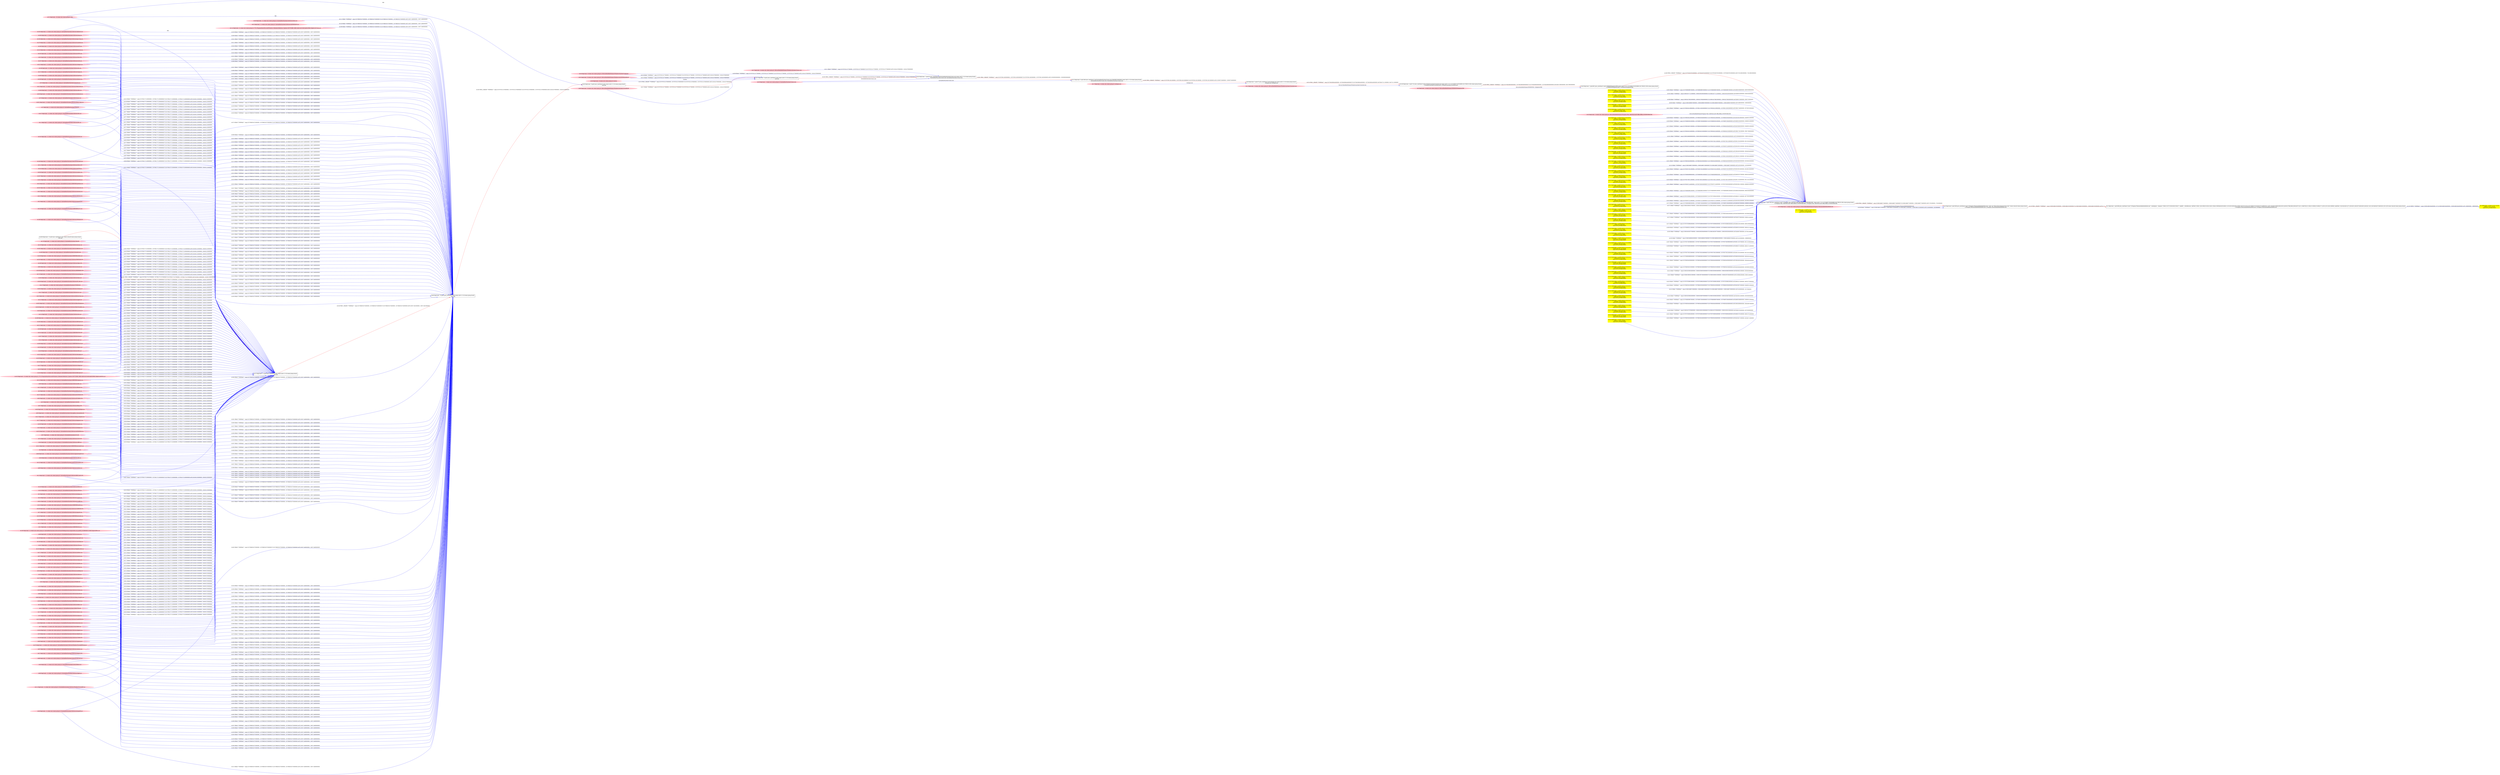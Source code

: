 digraph  {
rankdir=LR
"179"[color=pink,label="id:179 HopCount: -11 owner uid: owner group id: /SystemRoot/system32/drivers/tsusbhub.sys ", shape=oval,style=filled];
"69"[color=black,label="id:69 HopCount: -10 pid:0 proc_starttime:0 cmd: owner uid:S-1-5-18 owner group id:null,\n null null", shape=box,style=solid];
"179" -> "69" [id=512,__obj="READ"color=blue,label="id:512 READ **NORMAL**  seqs:[1557868291075000000, 1557868291075000000] T:[1557868291075000000, 1557868291075000000] relT:[156571480000000, 156571480000000]",style=solid];
"215"[color=pink,label="id:215 HopCount: -11 owner uid: owner group id: /SystemRoot/System32/drivers/volmgrx.sys ", shape=oval,style=filled];
"75"[color=black,label="id:75 HopCount: -11 pid:0 proc_starttime:0 cmd: owner uid:S-1-5-18 owner group id:null,\n null null", shape=box,style=solid];
"215" -> "75" [id=513,__obj="READ"color=blue,label="id:513 READ **NORMAL**  seqs:[1557861371330000000, 1557861371330000000] T:[1557861371330000000, 1557861371330000000] relT:[163491225000000, 163491225000000]",style=solid];
"180"[color=pink,label="id:180 HopCount: -11 owner uid: owner group id: /SystemRoot/System32/drivers/hidusb.sys ", shape=oval,style=filled];
"180" -> "69" [id=514,__obj="READ"color=blue,label="id:514 READ **NORMAL**  seqs:[1557868291075000000, 1557868291075000000] T:[1557868291075000000, 1557868291075000000] relT:[156571480000000, 156571480000000]",style=solid];
"167"[color=pink,label="id:167 HopCount: -11 owner uid: owner group id: /SystemRoot/system32/drivers/tbs.sys ", shape=oval,style=filled];
"167" -> "75" [id=515,__obj="READ"color=blue,label="id:515 READ **NORMAL**  seqs:[1557861371330000000, 1557861371330000000] T:[1557861371330000000, 1557861371330000000] relT:[163491225000000, 163491225000000]",style=solid];
"181"[color=pink,label="id:181 HopCount: -11 owner uid: owner group id: /SystemRoot/System32/drivers/mouhid.sys ", shape=oval,style=filled];
"181" -> "69" [id=516,__obj="READ"color=blue,label="id:516 READ **NORMAL**  seqs:[1557868291075000000, 1557868291075000000] T:[1557868291075000000, 1557868291075000000] relT:[156571480000000, 156571480000000]",style=solid];
"218"[color=pink,label="id:218 HopCount: -11 owner uid: owner group id: /SystemRoot/System32/DRIVERS/srv2.sys ", shape=oval,style=filled];
"218" -> "75" [id=517,__obj="READ"color=blue,label="id:517 READ **NORMAL**  seqs:[1557861371333000000, 1557861371333000000] T:[1557861371333000000, 1557861371333000000] relT:[163491222000000, 163491222000000]",style=solid];
"182"[color=pink,label="id:182 HopCount: -11 owner uid: owner group id: /SystemRoot/System32/drivers/kbdclass.sys ", shape=oval,style=filled];
"182" -> "69" [id=518,__obj="READ"color=blue,label="id:518 READ **NORMAL**  seqs:[1557868291075000000, 1557868291075000000] T:[1557868291075000000, 1557868291075000000] relT:[156571480000000, 156571480000000]",style=solid];
"169"[color=pink,label="id:169 HopCount: -11 owner uid: owner group id: /SystemRoot/System32/Drivers/Npfs.SYS ", shape=oval,style=filled];
"169" -> "75" [id=519,__obj="READ"color=blue,label="id:519 READ **NORMAL**  seqs:[1557861371330000000, 1557861371330000000] T:[1557861371330000000, 1557861371330000000] relT:[163491225000000, 163491225000000]",style=solid];
"183"[color=pink,label="id:183 HopCount: -11 owner uid: owner group id: /SystemRoot/system32/drivers/bam.sys ", shape=oval,style=filled];
"183" -> "69" [id=520,__obj="READ"color=blue,label="id:520 READ **NORMAL**  seqs:[1557868291075000000, 1557868291075000000] T:[1557868291075000000, 1557868291075000000] relT:[156571480000000, 156571480000000]",style=solid];
"227"[color=pink,label="id:227 HopCount: -11 owner uid: owner group id: /SystemRoot/system32/drivers/csc.sys ", shape=oval,style=filled];
"227" -> "75" [id=521,__obj="READ"color=blue,label="id:521 READ **NORMAL**  seqs:[1557861371330000000, 1557861371330000000] T:[1557861371330000000, 1557861371330000000] relT:[163491225000000, 163491225000000]",style=solid];
"184"[color=pink,label="id:184 HopCount: -11 owner uid: owner group id: /SystemRoot/System32/drivers/NdisVirtualBus.sys ", shape=oval,style=filled];
"184" -> "69" [id=522,__obj="READ"color=blue,label="id:522 READ **NORMAL**  seqs:[1557868291075000000, 1557868291075000000] T:[1557868291075000000, 1557868291075000000] relT:[156571480000000, 156571480000000]",style=solid];
"185"[color=pink,label="id:185 HopCount: -11 owner uid: owner group id: /SystemRoot/System32/drivers/i8042prt.sys ", shape=oval,style=filled];
"185" -> "69" [id=523,__obj="READ"color=blue,label="id:523 READ **NORMAL**  seqs:[1557868291075000000, 1557868291075000000] T:[1557868291075000000, 1557868291075000000] relT:[156571480000000, 156571480000000]",style=solid];
"179" -> "75" [id=524,__obj="READ"color=blue,label="id:524 READ **NORMAL**  seqs:[1557861371330000000, 1557861371330000000] T:[1557861371330000000, 1557861371330000000] relT:[163491225000000, 163491225000000]",style=solid];
"181" -> "75" [id=525,__obj="READ"color=blue,label="id:525 READ **NORMAL**  seqs:[1557861371330000000, 1557861371330000000] T:[1557861371330000000, 1557861371330000000] relT:[163491225000000, 163491225000000]",style=solid];
"186"[color=pink,label="id:186 HopCount: -11 owner uid: owner group id: /SystemRoot/system32/drivers/ndis.sys ", shape=oval,style=filled];
"186" -> "69" [id=526,__obj="READ"color=blue,label="id:526 READ **NORMAL**  seqs:[1557868291075000000, 1557868291075000000] T:[1557868291075000000, 1557868291075000000] relT:[156571480000000, 156571480000000]",style=solid];
"7"[color=pink,label="id:7 HopCount: -11 owner uid: owner group id: /SystemRoot/system32/hal.dll ", shape=oval,style=filled];
"7" -> "75" [id=527,__obj="READ"color=blue,label="id:527 READ **NORMAL**  seqs:[1557861371329000000, 1557861371329000000] T:[1557861371329000000, 1557861371329000000] relT:[163491226000000, 163491226000000]",style=solid];
"149"[color=pink,label="id:149 HopCount: -11 owner uid: owner group id: /SystemRoot/System32/drivers/msisadrv.sys ", shape=oval,style=filled];
"149" -> "69" [id=528,__obj="READ"color=blue,label="id:528 READ **NORMAL**  seqs:[1557868291075000000, 1557868291075000000] T:[1557868291075000000, 1557868291075000000] relT:[156571480000000, 156571480000000]",style=solid];
"187"[color=pink,label="id:187 HopCount: -11 owner uid: owner group id: /SystemRoot/System32/drivers/swenum.sys ", shape=oval,style=filled];
"187" -> "69" [id=529,__obj="READ"color=blue,label="id:529 READ **NORMAL**  seqs:[1557868291075000000, 1557868291075000000] T:[1557868291075000000, 1557868291075000000] relT:[156571480000000, 156571480000000]",style=solid];
"91"[color=pink,label="id:91 HopCount: -11 owner uid: owner group id: /SystemRoot/System32/drivers/serenum.sys ", shape=oval,style=filled];
"91" -> "75" [id=530,__obj="READ"color=blue,label="id:530 READ **NORMAL**  seqs:[1557861371330000000, 1557861371330000000] T:[1557861371330000000, 1557861371330000000] relT:[163491225000000, 163491225000000]",style=solid];
"188"[color=pink,label="id:188 HopCount: -11 owner uid: owner group id: /SystemRoot/System32/drivers/WMILIB.SYS ", shape=oval,style=filled];
"188" -> "69" [id=531,__obj="READ"color=blue,label="id:531 READ **NORMAL**  seqs:[1557868291075000000, 1557868291075000000] T:[1557868291075000000, 1557868291075000000] relT:[156571480000000, 156571480000000]",style=solid];
"185" -> "75" [id=532,__obj="READ"color=blue,label="id:532 READ **NORMAL**  seqs:[1557861371330000000, 1557861371330000000] T:[1557861371330000000, 1557861371330000000] relT:[163491225000000, 163491225000000]",style=solid];
"189"[color=pink,label="id:189 HopCount: -11 owner uid: owner group id: /SystemRoot/system32/ntoskrnl.exe ", shape=oval,style=filled];
"189" -> "69" [id=533,__obj="READ"color=blue,label="id:533 READ **NORMAL**  seqs:[1557868291075000000, 1557868291075000000] T:[1557868291075000000, 1557868291075000000] relT:[156571480000000, 156571480000000]",style=solid];
"190"[color=pink,label="id:190 HopCount: -11 owner uid: owner group id: /SystemRoot/System32/Drivers/Fs_Rec.sys ", shape=oval,style=filled];
"190" -> "69" [id=534,__obj="READ"color=blue,label="id:534 READ **NORMAL**  seqs:[1557868291075000000, 1557868291075000000] T:[1557868291075000000, 1557868291075000000] relT:[156571480000000, 156571480000000]",style=solid];
"16"[color=pink,label="id:16 HopCount: -11 owner uid: owner group id: /SystemRoot/system32/DRIVERS/sysmon.sys ", shape=oval,style=filled];
"16" -> "75" [id=535,__obj="READ"color=blue,label="id:535 READ **NORMAL**  seqs:[1557861371330000000, 1557861371330000000] T:[1557861371330000000, 1557861371330000000] relT:[163491225000000, 163491225000000]",style=solid];
"191"[color=pink,label="id:191 HopCount: -11 owner uid: owner group id: /SystemRoot/system32/DRIVERS/TDI.SYS ", shape=oval,style=filled];
"191" -> "69" [id=536,__obj="READ"color=blue,label="id:536 READ **NORMAL**  seqs:[1557868291075000000, 1557868291075000000] T:[1557868291075000000, 1557868291075000000] relT:[156571480000000, 156571480000000]",style=solid];
"156"[color=pink,label="id:156 HopCount: -11 owner uid: owner group id: /SystemRoot/System32/drivers/rdpbus.sys ", shape=oval,style=filled];
"156" -> "75" [id=537,__obj="READ"color=blue,label="id:537 READ **NORMAL**  seqs:[1557861371330000000, 1557861371330000000] T:[1557861371330000000, 1557861371330000000] relT:[163491225000000, 163491225000000]",style=solid];
"192"[color=pink,label="id:192 HopCount: -11 owner uid: owner group id: /SystemRoot/system32/DRIVERS/ahcache.sys ", shape=oval,style=filled];
"192" -> "69" [id=538,__obj="READ"color=blue,label="id:538 READ **NORMAL**  seqs:[1557868291075000000, 1557868291075000000] T:[1557868291075000000, 1557868291075000000] relT:[156571480000000, 156571480000000]",style=solid];
"193"[color=pink,label="id:193 HopCount: -11 owner uid: owner group id: /SystemRoot/System32/drivers/rdyboost.sys ", shape=oval,style=filled];
"193" -> "69" [id=539,__obj="READ"color=blue,label="id:539 READ **NORMAL**  seqs:[1557868291075000000, 1557868291075000000] T:[1557868291075000000, 1557868291075000000] relT:[156571480000000, 156571480000000]",style=solid];
"190" -> "75" [id=540,__obj="READ"color=blue,label="id:540 READ **NORMAL**  seqs:[1557861371330000000, 1557861371330000000] T:[1557861371330000000, 1557861371330000000] relT:[163491225000000, 163491225000000]",style=solid];
"194"[color=pink,label="id:194 HopCount: -11 owner uid: owner group id: /SystemRoot/System32/drivers/npsvctrig.sys ", shape=oval,style=filled];
"194" -> "69" [id=541,__obj="READ"color=blue,label="id:541 READ **NORMAL**  seqs:[1557868291075000000, 1557868291075000000] T:[1557868291075000000, 1557868291075000000] relT:[156571480000000, 156571480000000]",style=solid];
"196"[color=pink,label="id:196 HopCount: -11 owner uid: owner group id: /SystemRoot/System32/drivers/ACPI.sys ", shape=oval,style=filled];
"196" -> "75" [id=542,__obj="READ"color=blue,label="id:542 READ **NORMAL**  seqs:[1557861371330000000, 1557861371330000000] T:[1557861371330000000, 1557861371330000000] relT:[163491225000000, 163491225000000]",style=solid];
"195"[color=pink,label="id:195 HopCount: -11 owner uid: owner group id: /SystemRoot/System32/Drivers/NTFS.sys ", shape=oval,style=filled];
"195" -> "69" [id=543,__obj="READ"color=blue,label="id:543 READ **NORMAL**  seqs:[1557868291075000000, 1557868291075000000] T:[1557868291075000000, 1557868291075000000] relT:[156571480000000, 156571480000000]",style=solid];
"196" -> "69" [id=544,__obj="READ"color=blue,label="id:544 READ **NORMAL**  seqs:[1557868291075000000, 1557868291075000000] T:[1557868291075000000, 1557868291075000000] relT:[156571480000000, 156571480000000]",style=solid];
"193" -> "75" [id=545,__obj="READ"color=blue,label="id:545 READ **NORMAL**  seqs:[1557861371330000000, 1557861371330000000] T:[1557861371330000000, 1557861371330000000] relT:[163491225000000, 163491225000000]",style=solid];
"197"[color=pink,label="id:197 HopCount: -11 owner uid: owner group id: /SystemRoot/system32/drivers/wcifs.sys ", shape=oval,style=filled];
"197" -> "69" [id=546,__obj="READ"color=blue,label="id:546 READ **NORMAL**  seqs:[1557868291075000000, 1557868291075000000] T:[1557868291075000000, 1557868291075000000] relT:[156571480000000, 156571480000000]",style=solid];
"198"[color=pink,label="id:198 HopCount: -11 owner uid: owner group id: /SystemRoot/System32/drivers/ks.sys ", shape=oval,style=filled];
"198" -> "69" [id=547,__obj="READ"color=blue,label="id:547 READ **NORMAL**  seqs:[1557868291075000000, 1557868291075000000] T:[1557868291075000000, 1557868291075000000] relT:[156571480000000, 156571480000000]",style=solid];
"199"[color=pink,label="id:199 HopCount: -11 owner uid: owner group id: /SystemRoot/system32/drivers/luafv.sys ", shape=oval,style=filled];
"199" -> "69" [id=548,__obj="READ"color=blue,label="id:548 READ **NORMAL**  seqs:[1557868291075000000, 1557868291075000000] T:[1557868291075000000, 1557868291075000000] relT:[156571480000000, 156571480000000]",style=solid];
"31"[color=pink,label="id:31 HopCount: -11 owner uid: owner group id: /SystemRoot/system32/drivers/Wdf01000.sys ", shape=oval,style=filled];
"31" -> "75" [id=549,__obj="READ"color=blue,label="id:549 READ **NORMAL**  seqs:[1557861371330000000, 1557861371330000000] T:[1557861371330000000, 1557861371330000000] relT:[163491225000000, 163491225000000]",style=solid];
"199" -> "75" [id=550,__obj="READ"color=blue,label="id:550 READ **NORMAL**  seqs:[1557861371333000000, 1557861371333000000] T:[1557861371333000000, 1557861371333000000] relT:[163491222000000, 163491222000000]",style=solid];
"201"[color=pink,label="id:201 HopCount: -11 owner uid: owner group id: /SystemRoot/System32/Drivers/dump_atapi.sys ", shape=oval,style=filled];
"201" -> "69" [id=551,__obj="READ"color=blue,label="id:551 READ **NORMAL**  seqs:[1557868291075000000, 1557868291075000000] T:[1557868291075000000, 1557868291075000000] relT:[156571480000000, 156571480000000]",style=solid];
"162"[color=pink,label="id:162 HopCount: -11 owner uid: owner group id: /SystemRoot/system32/drivers/iorate.sys ", shape=oval,style=filled];
"162" -> "75" [id=552,__obj="READ"color=blue,label="id:552 READ **NORMAL**  seqs:[1557861371330000000, 1557861371330000000] T:[1557861371330000000, 1557861371330000000] relT:[163491225000000, 163491225000000]",style=solid];
"200"[color=pink,label="id:200 HopCount: -11 owner uid: owner group id: /SystemRoot/System32/drivers/umbus.sys ", shape=oval,style=filled];
"200" -> "69" [id=553,__obj="READ"color=blue,label="id:553 READ **NORMAL**  seqs:[1557868291075000000, 1557868291075000000] T:[1557868291075000000, 1557868291075000000] relT:[156571480000000, 156571480000000]",style=solid];
"202"[color=pink,label="id:202 HopCount: -11 owner uid: owner group id: /SystemRoot/System32/drivers/cmimcext.sys ", shape=oval,style=filled];
"202" -> "69" [id=554,__obj="READ"color=blue,label="id:554 READ **NORMAL**  seqs:[1557868291075000000, 1557868291075000000] T:[1557868291075000000, 1557868291075000000] relT:[156571480000000, 156571480000000]",style=solid];
"51"[color=pink,label="id:51 HopCount: -11 owner uid: owner group id: /SystemRoot/system32/DRIVERS/tdx.sys ", shape=oval,style=filled];
"51" -> "75" [id=555,__obj="READ"color=blue,label="id:555 READ **NORMAL**  seqs:[1557861371330000000, 1557861371330000000] T:[1557861371330000000, 1557861371330000000] relT:[163491225000000, 163491225000000]",style=solid];
"203"[color=pink,label="id:203 HopCount: -11 owner uid: owner group id: /SystemRoot/system32/drivers/WDFLDR.SYS ", shape=oval,style=filled];
"203" -> "69" [id=556,__obj="READ"color=blue,label="id:556 READ **NORMAL**  seqs:[1557868291075000000, 1557868291075000000] T:[1557868291075000000, 1557868291075000000] relT:[156571480000000, 156571480000000]",style=solid];
"174"[color=pink,label="id:174 HopCount: -11 owner uid: owner group id: /SystemRoot/System32/drivers/mountmgr.sys ", shape=oval,style=filled];
"174" -> "75" [id=557,__obj="READ"color=blue,label="id:557 READ **NORMAL**  seqs:[1557861371330000000, 1557861371330000000] T:[1557861371330000000, 1557861371330000000] relT:[163491225000000, 163491225000000]",style=solid];
"204"[color=pink,label="id:204 HopCount: -11 owner uid: owner group id: /SystemRoot/System32/drivers/volsnap.sys ", shape=oval,style=filled];
"204" -> "69" [id=558,__obj="READ"color=blue,label="id:558 READ **NORMAL**  seqs:[1557868291075000000, 1557868291075000000] T:[1557868291075000000, 1557868291075000000] relT:[156571480000000, 156571480000000]",style=solid];
"205"[color=pink,label="id:205 HopCount: -11 owner uid: owner group id: /SystemRoot/System32/drivers/BasicDisplay.sys ", shape=oval,style=filled];
"205" -> "69" [id=559,__obj="READ"color=blue,label="id:559 READ **NORMAL**  seqs:[1557868291075000000, 1557868291075000000] T:[1557868291075000000, 1557868291075000000] relT:[156571480000000, 156571480000000]",style=solid];
"168"[color=pink,label="id:168 HopCount: -11 owner uid: owner group id: /SystemRoot/System32/drivers/rdpvideominiport.sys ", shape=oval,style=filled];
"168" -> "75" [id=560,__obj="READ"color=blue,label="id:560 READ **NORMAL**  seqs:[1557861371330000000, 1557861371330000000] T:[1557861371330000000, 1557861371330000000] relT:[163491225000000, 163491225000000]",style=solid];
"206"[color=black,label="id:206 HopCount: -12 pid:0 proc_starttime:0 cmd: owner uid:null owner group id:null,\n null null", shape=box,style=solid];
"206" -> "75" [id=561,__obj="PROC_CREATE"color=red,label="id:561 PROC_CREATE **NORMAL**  seqs:[1557861371327000000, 1557861371327000000] T:[1557861371327000000, 1557861371327000000] relT:[163491228000000, 163491228000000]",style=solid];
"166"[color=pink,label="id:166 HopCount: -11 owner uid: owner group id: /SystemRoot/system32/drivers/peauth.sys ", shape=oval,style=filled];
"166" -> "75" [id=562,__obj="READ"color=blue,label="id:562 READ **NORMAL**  seqs:[1557861371333000000, 1557861371333000000] T:[1557861371333000000, 1557861371333000000] relT:[163491222000000, 163491222000000]",style=solid];
"207"[color=pink,label="id:207 HopCount: -11 owner uid: owner group id: /SystemRoot/System32/drivers/cng.sys ", shape=oval,style=filled];
"207" -> "69" [id=563,__obj="READ"color=blue,label="id:563 READ **NORMAL**  seqs:[1557868291075000000, 1557868291075000000] T:[1557868291075000000, 1557868291075000000] relT:[156571480000000, 156571480000000]",style=solid];
"208"[color=pink,label="id:208 HopCount: -11 owner uid: owner group id: /SystemRoot/System32/DRIVERS/fvevol.sys ", shape=oval,style=filled];
"208" -> "69" [id=564,__obj="READ"color=blue,label="id:564 READ **NORMAL**  seqs:[1557868291075000000, 1557868291075000000] T:[1557868291075000000, 1557868291075000000] relT:[156571480000000, 156571480000000]",style=solid];
"138"[color=pink,label="id:138 HopCount: -11 owner uid: owner group id: /SystemRoot/system32/drivers/Ndu.sys ", shape=oval,style=filled];
"138" -> "75" [id=565,__obj="READ"color=blue,label="id:565 READ **NORMAL**  seqs:[1557861371333000000, 1557861371333000000] T:[1557861371333000000, 1557861371333000000] relT:[163491222000000, 163491222000000]",style=solid];
"139"[color=pink,label="id:139 HopCount: -11 owner uid: owner group id: /SystemRoot/System32/drivers/BasicRender.sys ", shape=oval,style=filled];
"139" -> "75" [id=566,__obj="READ"color=blue,label="id:566 READ **NORMAL**  seqs:[1557861371330000000, 1557861371330000000] T:[1557861371330000000, 1557861371330000000] relT:[163491225000000, 163491225000000]",style=solid];
"137"[color=pink,label="id:137 HopCount: -11 owner uid: owner group id: /SystemRoot/System32/drivers/volmgr.sys ", shape=oval,style=filled];
"137" -> "75" [id=567,__obj="READ"color=blue,label="id:567 READ **NORMAL**  seqs:[1557861371330000000, 1557861371330000000] T:[1557861371330000000, 1557861371330000000] relT:[163491225000000, 163491225000000]",style=solid];
"145"[color=pink,label="id:145 HopCount: -11 owner uid: owner group id: /SystemRoot/system32/drivers/filecrypt.sys ", shape=oval,style=filled];
"145" -> "75" [id=568,__obj="READ"color=blue,label="id:568 READ **NORMAL**  seqs:[1557861371330000000, 1557861371330000000] T:[1557861371330000000, 1557861371330000000] relT:[163491225000000, 163491225000000]",style=solid];
"209"[color=pink,label="id:209 HopCount: -11 owner uid: owner group id: /SystemRoot/System32/Drivers/mup.sys ", shape=oval,style=filled];
"209" -> "69" [id=569,__obj="READ"color=blue,label="id:569 READ **NORMAL**  seqs:[1557868291075000000, 1557868291075000000] T:[1557868291075000000, 1557868291075000000] relT:[156571480000000, 156571480000000]",style=solid];
"210"[color=pink,label="id:210 HopCount: -11 owner uid: owner group id: /SystemRoot/system32/DRIVERS/bowser.sys ", shape=oval,style=filled];
"210" -> "69" [id=570,__obj="READ"color=blue,label="id:570 READ **NORMAL**  seqs:[1557868291075000000, 1557868291075000000] T:[1557868291075000000, 1557868291075000000] relT:[156571480000000, 156571480000000]",style=solid];
"53"[color=pink,label="id:53 HopCount: -11 owner uid: owner group id: /SystemRoot/System32/Drivers/Null.SYS ", shape=oval,style=filled];
"53" -> "75" [id=571,__obj="READ"color=blue,label="id:571 READ **NORMAL**  seqs:[1557861371330000000, 1557861371330000000] T:[1557861371330000000, 1557861371330000000] relT:[163491225000000, 163491225000000]",style=solid];
"172"[color=pink,label="id:172 HopCount: -11 owner uid: owner group id: /SystemRoot/System32/drivers/tcpip.sys ", shape=oval,style=filled];
"172" -> "75" [id=572,__obj="READ"color=blue,label="id:572 READ **NORMAL**  seqs:[1557861371330000000, 1557861371330000000] T:[1557861371330000000, 1557861371330000000] relT:[163491225000000, 163491225000000]",style=solid];
"59"[color=pink,label="id:59 HopCount: -11 owner uid: owner group id: /SystemRoot/System32/drivers/werkernel.sys ", shape=oval,style=filled];
"59" -> "75" [id=573,__obj="READ"color=blue,label="id:573 READ **NORMAL**  seqs:[1557861371330000000, 1557861371330000000] T:[1557861371330000000, 1557861371330000000] relT:[163491225000000, 163491225000000]",style=solid];
"211"[color=pink,label="id:211 HopCount: -11 owner uid: owner group id: /SystemRoot/System32/Drivers/Msfs.SYS ", shape=oval,style=filled];
"211" -> "69" [id=574,__obj="READ"color=blue,label="id:574 READ **NORMAL**  seqs:[1557868291075000000, 1557868291075000000] T:[1557868291075000000, 1557868291075000000] relT:[156571480000000, 156571480000000]",style=solid];
"212"[color=pink,label="id:212 HopCount: -11 owner uid: owner group id: /SystemRoot/system32/drivers/NETIO.SYS ", shape=oval,style=filled];
"212" -> "69" [id=575,__obj="READ"color=blue,label="id:575 READ **NORMAL**  seqs:[1557868291075000000, 1557868291075000000] T:[1557868291075000000, 1557868291075000000] relT:[156571480000000, 156571480000000]",style=solid];
"178"[color=pink,label="id:178 HopCount: -11 owner uid: owner group id: /SystemRoot/system32/kd.dll ", shape=oval,style=filled];
"178" -> "75" [id=576,__obj="READ"color=blue,label="id:576 READ **NORMAL**  seqs:[1557861371329000000, 1557861371329000000] T:[1557861371329000000, 1557861371329000000] relT:[163491226000000, 163491226000000]",style=solid];
"146"[color=pink,label="id:146 HopCount: -11 owner uid: owner group id: /SystemRoot/system32/DRIVERS/rdbss.sys ", shape=oval,style=filled];
"146" -> "75" [id=577,__obj="READ"color=blue,label="id:577 READ **NORMAL**  seqs:[1557861371330000000, 1557861371330000000] T:[1557861371330000000, 1557861371330000000] relT:[163491225000000, 163491225000000]",style=solid];
"148"[color=pink,label="id:148 HopCount: -11 owner uid: owner group id: /SystemRoot/System32/drivers/HIDPARSE.SYS ", shape=oval,style=filled];
"148" -> "75" [id=578,__obj="READ"color=blue,label="id:578 READ **NORMAL**  seqs:[1557861371330000000, 1557861371330000000] T:[1557861371330000000, 1557861371330000000] relT:[163491225000000, 163491225000000]",style=solid];
"147"[color=pink,label="id:147 HopCount: -11 owner uid: owner group id: /SystemRoot/System32/TSDDD.dll ", shape=oval,style=filled];
"147" -> "75" [id=579,__obj="READ"color=blue,label="id:579 READ **NORMAL**  seqs:[1557861371330000000, 1557861371330000000] T:[1557861371330000000, 1557861371330000000] relT:[163491225000000, 163491225000000]",style=solid];
"149" -> "75" [id=580,__obj="READ"color=blue,label="id:580 READ **NORMAL**  seqs:[1557861371330000000, 1557861371330000000] T:[1557861371330000000, 1557861371330000000] relT:[163491225000000, 163491225000000]",style=solid];
"213"[color=pink,label="id:213 HopCount: -11 owner uid: owner group id: /SystemRoot/system32/drivers/appid.sys ", shape=oval,style=filled];
"213" -> "69" [id=581,__obj="READ"color=blue,label="id:581 READ **NORMAL**  seqs:[1557868291075000000, 1557868291075000000] T:[1557868291075000000, 1557868291075000000] relT:[156571480000000, 156571480000000]",style=solid];
"214"[color=pink,label="id:214 HopCount: -11 owner uid: owner group id: /SystemRoot/System32/drivers/tm.sys ", shape=oval,style=filled];
"214" -> "69" [id=582,__obj="READ"color=blue,label="id:582 READ **NORMAL**  seqs:[1557868291075000000, 1557868291075000000] T:[1557868291075000000, 1557868291075000000] relT:[156571480000000, 156571480000000]",style=solid];
"76"[color=pink,label="id:76 HopCount: -11 owner uid: owner group id: /SystemRoot/System32/win32k.sys ", shape=oval,style=filled];
"76" -> "75" [id=583,__obj="READ"color=blue,label="id:583 READ **NORMAL**  seqs:[1557861371330000000, 1557861371330000000] T:[1557861371330000000, 1557861371330000000] relT:[163491225000000, 163491225000000]",style=solid];
"184" -> "75" [id=584,__obj="READ"color=blue,label="id:584 READ **NORMAL**  seqs:[1557861371330000000, 1557861371330000000] T:[1557861371330000000, 1557861371330000000] relT:[163491225000000, 163491225000000]",style=solid];
"154"[color=yellow,label="id:154 HopCount: -3 srcIP:128.55.12.55:51224\ndstIP:66.179.48.100:80\ntype:SOCK_ESTABLISHED ", shape=box,style=filled];
"30"[color=black,label="id:30 HopCount: -2 pid:1440 proc_starttime:0 cmd:\"C:\Program Files (x86)\Microsoft Office\Office15\WINWORD.EXE\" owner uid:S-1-5-21-231540947-922634896-4161786520-1004 owner group id:null,\n C:/Program Files (x86)/Microsoft Office/Office15/WINWORD.EXE C:/Program Files (x86)/Microsoft Office/Office15/WINWORD.EXE", shape=box,style=solid];
"154" -> "30" [id=585,__obj="READ"color=blue,label="id:585 READ **NORMAL**  seqs:[1557958858987000000, 1557958858987000000] T:[1557958858987000000, 1557958858987000000] relT:[66003568000000, 66003568000000]",style=solid];
"79"[color=pink,label="id:79 HopCount: -11 owner uid: owner group id: /SystemRoot/System32/drivers/pci.sys ", shape=oval,style=filled];
"79" -> "75" [id=586,__obj="READ"color=blue,label="id:586 READ **NORMAL**  seqs:[1557861371330000000, 1557861371330000000] T:[1557861371330000000, 1557861371330000000] relT:[163491225000000, 163491225000000]",style=solid];
"11"[color=pink,label="id:11 HopCount: -11 owner uid: owner group id: /SystemRoot/System32/drivers/fdc.sys ", shape=oval,style=filled];
"11" -> "75" [id=587,__obj="READ"color=blue,label="id:587 READ **NORMAL**  seqs:[1557861371330000000, 1557861371330000000] T:[1557861371330000000, 1557861371330000000] relT:[163491225000000, 163491225000000]",style=solid];
"215" -> "69" [id=588,__obj="READ"color=blue,label="id:588 READ **NORMAL**  seqs:[1557868291075000000, 1557868291075000000] T:[1557868291075000000, 1557868291075000000] relT:[156571480000000, 156571480000000]",style=solid];
"216"[color=pink,label="id:216 HopCount: -11 owner uid: owner group id: /SystemRoot/system32/drivers/HTTP.sys ", shape=oval,style=filled];
"216" -> "69" [id=589,__obj="READ"color=blue,label="id:589 READ **NORMAL**  seqs:[1557868291075000000, 1557868291075000000] T:[1557868291075000000, 1557868291075000000] relT:[156571480000000, 156571480000000]",style=solid];
"189" -> "75" [id=590,__obj="READ"color=blue,label="id:590 READ **NORMAL**  seqs:[1557861371329000000, 1557861371329000000] T:[1557861371329000000, 1557861371329000000] relT:[163491226000000, 163491226000000]",style=solid];
"32"[color=pink,label="id:32 HopCount: -11 owner uid: owner group id: /SystemRoot/system32/DRIVERS/perfmon.sys ", shape=oval,style=filled];
"32" -> "75" [id=591,__obj="READ"color=blue,label="id:591 READ **NORMAL**  seqs:[1557861371330000000, 1557861371330000000] T:[1557861371330000000, 1557861371330000000] relT:[163491225000000, 163491225000000]",style=solid];
"217"[color=yellow,label="id:217 HopCount: -3 srcIP:128.55.12.55:53366\ndstIP:216.27.67.76:80\ntype:SOCK_ESTABLISHED ", shape=box,style=filled];
"217" -> "30" [id=592,__obj="READ"color=blue,label="id:592 READ **NORMAL**  seqs:[1558016377121000000, 1558016502005000000] T:[1558016377121000000, 1558016502005000000] relT:[8485434000000, 8360550000000]",style=solid];
"192" -> "75" [id=593,__obj="READ"color=blue,label="id:593 READ **NORMAL**  seqs:[1557861371330000000, 1557861371330000000] T:[1557861371330000000, 1557861371330000000] relT:[163491225000000, 163491225000000]",style=solid];
"23"[color=pink,label="id:23 HopCount: -11 owner uid: owner group id: /SystemRoot/system32/drivers/nsiproxy.sys ", shape=oval,style=filled];
"23" -> "75" [id=594,__obj="READ"color=blue,label="id:594 READ **NORMAL**  seqs:[1557861371330000000, 1557861371330000000] T:[1557861371330000000, 1557861371330000000] relT:[163491225000000, 163491225000000]",style=solid];
"218" -> "69" [id=595,__obj="READ"color=blue,label="id:595 READ **NORMAL**  seqs:[1557868291075000000, 1557868291075000000] T:[1557868291075000000, 1557868291075000000] relT:[156571480000000, 156571480000000]",style=solid];
"219"[color=pink,label="id:219 HopCount: -11 owner uid: owner group id: /SystemRoot/System32/drivers/msrpc.sys ", shape=oval,style=filled];
"219" -> "69" [id=596,__obj="READ"color=blue,label="id:596 READ **NORMAL**  seqs:[1557868291075000000, 1557868291075000000] T:[1557868291075000000, 1557868291075000000] relT:[156571480000000, 156571480000000]",style=solid];
"96"[color=pink,label="id:96 HopCount: -11 owner uid: owner group id: /SystemRoot/System32/drivers/ntosext.sys ", shape=oval,style=filled];
"96" -> "75" [id=597,__obj="READ"color=blue,label="id:597 READ **NORMAL**  seqs:[1557861371330000000, 1557861371330000000] T:[1557861371330000000, 1557861371330000000] relT:[163491225000000, 163491225000000]",style=solid];
"25"[color=pink,label="id:25 HopCount: -11 owner uid: owner group id: /SystemRoot/System32/drivers/EhStorClass.sys ", shape=oval,style=filled];
"25" -> "75" [id=598,__obj="READ"color=blue,label="id:598 READ **NORMAL**  seqs:[1557861371330000000, 1557861371330000000] T:[1557861371330000000, 1557861371330000000] relT:[163491225000000, 163491225000000]",style=solid];
"220"[color=yellow,label="id:220 HopCount: -3 srcIP:128.55.12.55:53294\ndstIP:66.150.124.57:80\ntype:SOCK_ESTABLISHED ", shape=box,style=filled];
"220" -> "30" [id=599,__obj="READ"color=blue,label="id:599 READ **NORMAL**  seqs:[1558016276825000000, 1558016276830000000] T:[1558016276825000000, 1558016276830000000] relT:[8585730000000, 8585725000000]",style=solid];
"182" -> "75" [id=600,__obj="READ"color=blue,label="id:600 READ **NORMAL**  seqs:[1557861371330000000, 1557861371330000000] T:[1557861371330000000, 1557861371330000000] relT:[163491225000000, 163491225000000]",style=solid];
"72"[color=pink,label="id:72 HopCount: -10 owner uid: owner group id: Idle ", shape=oval,style=filled];
"72" -> "75" [id=601,__obj="FILE_EXEC"color=blue,label="Idle",style=solid];
"221"[color=pink,label="id:221 HopCount: -11 owner uid: owner group id: /SystemRoot/System32/drivers/vmbkmclr.sys ", shape=oval,style=filled];
"221" -> "69" [id=602,__obj="READ"color=blue,label="id:602 READ **NORMAL**  seqs:[1557868291075000000, 1557868291075000000] T:[1557868291075000000, 1557868291075000000] relT:[156571480000000, 156571480000000]",style=solid];
"222"[color=pink,label="id:222 HopCount: -11 owner uid: owner group id: /SystemRoot/system32/drivers/pdc.sys ", shape=oval,style=filled];
"222" -> "69" [id=603,__obj="READ"color=blue,label="id:603 READ **NORMAL**  seqs:[1557868291075000000, 1557868291075000000] T:[1557868291075000000, 1557868291075000000] relT:[156571480000000, 156571480000000]",style=solid];
"186" -> "75" [id=604,__obj="READ"color=blue,label="id:604 READ **NORMAL**  seqs:[1557861371330000000, 1557861371330000000] T:[1557861371330000000, 1557861371330000000] relT:[163491225000000, 163491225000000]",style=solid];
"191" -> "75" [id=605,__obj="READ"color=blue,label="id:605 READ **NORMAL**  seqs:[1557861371330000000, 1557861371330000000] T:[1557861371330000000, 1557861371330000000] relT:[163491225000000, 163491225000000]",style=solid];
"223"[color=yellow,label="id:223 HopCount: -3 srcIP:128.55.12.55:54152\ndstIP:212.179.112.243:80\ntype:SOCK_ESTABLISHED ", shape=box,style=filled];
"223" -> "30" [id=606,__obj="READ"color=blue,label="id:606 READ **NORMAL**  seqs:[1558024860670000000, 1558024860670000000] T:[1558024860670000000, 1558024860670000000] relT:[1885000000, 1885000000]",style=solid];
"198" -> "75" [id=607,__obj="READ"color=blue,label="id:607 READ **NORMAL**  seqs:[1557861371330000000, 1557861371330000000] T:[1557861371330000000, 1557861371330000000] relT:[163491225000000, 163491225000000]",style=solid];
"224"[color=pink,label="id:224 HopCount: -11 owner uid: owner group id: /SystemRoot/System32/Drivers/ksecpkg.sys ", shape=oval,style=filled];
"224" -> "69" [id=608,__obj="READ"color=blue,label="id:608 READ **NORMAL**  seqs:[1557868291075000000, 1557868291075000000] T:[1557868291075000000, 1557868291075000000] relT:[156571480000000, 156571480000000]",style=solid];
"225"[color=pink,label="id:225 HopCount: -11 owner uid: owner group id: /SystemRoot/system32/drivers/mslldp.sys ", shape=oval,style=filled];
"225" -> "69" [id=609,__obj="READ"color=blue,label="id:609 READ **NORMAL**  seqs:[1557868291075000000, 1557868291075000000] T:[1557868291075000000, 1557868291075000000] relT:[156571480000000, 156571480000000]",style=solid];
"226"[color=yellow,label="id:226 HopCount: -3 srcIP:128.55.12.55:52076\ndstIP:208.76.80.74:80\ntype:SOCK_ESTABLISHED ", shape=box,style=filled];
"226" -> "30" [id=610,__obj="READ"color=blue,label="id:610 READ **NORMAL**  seqs:[1557965045109000000, 1557965132003000000] T:[1557965045109000000, 1557965132003000000] relT:[59817446000000, 59730552000000]",style=solid];
"0"[color=black,label="id:0 HopCount: 0 pid:5360 proc_starttime:0 cmd:\"C:\Program Files\mozilla\firefox\firefox.exe\" -osint -url \"http://www.shamansvision.com/\" owner uid:null owner group id:null,\n C:/Program Files/mozilla/firefox/firefox.exe C:/Program Files/mozilla/firefox/firefox.exe", shape=box,style=solid];
"1"[color=black,label="id:1 HopCount: 1 pid:5468 proc_starttime:0 cmd:\"C:\Program Files\mozilla\firefox\firefox.exe\" -contentproc --channel=\"5360.0.233713526\\2045150423\" -childID 1 -isForBrowser -intPrefs 5:50|6:-1|28:1000|33:20|34:10|43:128|44:10000|48:0|50:400|51:1|52:0|53:0|58:0|59:120|60:120|133:2|134:1|147:5000|157:0|159:0|170:10000|182:-1|187:128|188:10000|189:0|195:24|196:32768|198:0|199:0|207:5|211:1048576|212:100|213:5000|215:600|217:1|226:1|231:0|241:60000| -boolPrefs 1:0|2:0|4:0|26:1|27:1|30:0|35:1|36:0|37:0|38:0|39:1|40:0|41:1|42:1|45:0|46:0|47:0|49:0|54:1|55:1|56 owner uid:null owner group id:null,\n C:/Program Files/mozilla/firefox/firefox.exe C:/Program Files/mozilla/firefox/firefox.exe", shape=box,style=solid];
"0" -> "1" [id=229,__obj="PROC_CREATE"color=red,label="id:229 PROC_CREATE **NORMAL**  seqs:[1558024862555000000, 1558024862555000000] T:[1558024862555000000, 1558024862555000000] relT:[0, 0]",style=solid];
"2"[color=yellow,label="id:2 HopCount: 2 srcIP:127.0.0.1:54160\ndstIP:127.0.0.1:54159\ntype:SOCK_ESTABLISHED ", shape=box,style=filled];
"1" -> "2" [id=230,__obj="WRITE"color=blue,label="id:230 WRITE **NORMAL**  seqs:[1558024862944000000, 0] T:[1558024862944000000, 1558024862944000000] relT:[-389000000, -389000000]",style=solid];
"194" -> "75" [id=231,__obj="READ"color=blue,label="id:231 READ **NORMAL**  seqs:[1557861371330000000, 1557861371330000000] T:[1557861371330000000, 1557861371330000000] relT:[163491225000000, 163491225000000]",style=solid];
"188" -> "75" [id=232,__obj="READ"color=blue,label="id:232 READ **NORMAL**  seqs:[1557861371330000000, 1557861371330000000] T:[1557861371330000000, 1557861371330000000] relT:[163491225000000, 163491225000000]",style=solid];
"203" -> "75" [id=233,__obj="READ"color=blue,label="id:233 READ **NORMAL**  seqs:[1557861371330000000, 1557861371330000000] T:[1557861371330000000, 1557861371330000000] relT:[163491225000000, 163491225000000]",style=solid];
"207" -> "75" [id=234,__obj="READ"color=blue,label="id:234 READ **NORMAL**  seqs:[1557861371330000000, 1557861371330000000] T:[1557861371330000000, 1557861371330000000] relT:[163491225000000, 163491225000000]",style=solid];
"49"[color=pink,label="id:49 HopCount: -11 owner uid: owner group id: /SystemRoot/system32/drivers/storqosflt.sys ", shape=oval,style=filled];
"49" -> "75" [id=235,__obj="READ"color=blue,label="id:235 READ **NORMAL**  seqs:[1557861371333000000, 1557861371333000000] T:[1557861371333000000, 1557861371333000000] relT:[163491222000000, 163491222000000]",style=solid];
"227" -> "69" [id=236,__obj="READ"color=blue,label="id:236 READ **NORMAL**  seqs:[1557868291075000000, 1557868291075000000] T:[1557868291075000000, 1557868291075000000] relT:[156571480000000, 156571480000000]",style=solid];
"3"[color=pink,label="id:3 HopCount: -11 owner uid: owner group id: /SystemRoot/System32/drivers/Rtnic64.sys ", shape=oval,style=filled];
"3" -> "69" [id=237,__obj="READ"color=blue,label="id:237 READ **NORMAL**  seqs:[1557868291075000000, 1557868291075000000] T:[1557868291075000000, 1557868291075000000] relT:[156571480000000, 156571480000000]",style=solid];
"197" -> "75" [id=238,__obj="READ"color=blue,label="id:238 READ **NORMAL**  seqs:[1557861371333000000, 1557861371333000000] T:[1557861371333000000, 1557861371333000000] relT:[163491222000000, 163491222000000]",style=solid];
"57"[color=pink,label="id:57 HopCount: -11 owner uid: owner group id: /SystemRoot/System32/Drivers/Beep.SYS ", shape=oval,style=filled];
"57" -> "75" [id=239,__obj="READ"color=blue,label="id:239 READ **NORMAL**  seqs:[1557861371330000000, 1557861371330000000] T:[1557861371330000000, 1557861371330000000] relT:[163491225000000, 163491225000000]",style=solid];
"228"[color=black,label="id:228 HopCount: -4 pid:7132 proc_starttime:0 cmd:C:\Windows\system32\userinit.exe owner uid:S-1-5-21-231540947-922634896-4161786520-1004 owner group id:null,\n C:/Windows/system32/userinit.exe C:/Windows/system32/userinit.exe", shape=box,style=solid];
"40"[color=black,label="id:40 HopCount: -3 pid:4652 proc_starttime:0 cmd:C:\WINDOWS\Explorer.EXE owner uid:S-1-5-21-231540947-922634896-4161786520-1004 owner group id:null,\n C:/WINDOWS/Explorer.EXE C:/WINDOWS/Explorer.EXE", shape=box,style=solid];
"228" -> "40" [id=240,__obj="PROC_CREATE"color=red,label="id:240 PROC_CREATE **NORMAL**  seqs:[1557940389560000000, 1557940389560000000] T:[1557940389560000000, 1557940389560000000] relT:[84472995000000, 84472995000000]",style=solid];
"211" -> "75" [id=241,__obj="READ"color=blue,label="id:241 READ **NORMAL**  seqs:[1557861371330000000, 1557861371330000000] T:[1557861371330000000, 1557861371330000000] relT:[163491225000000, 163491225000000]",style=solid];
"177"[color=pink,label="id:177 HopCount: -11 owner uid: owner group id: /SystemRoot/System32/drivers/dxgmms2.sys ", shape=oval,style=filled];
"177" -> "75" [id=242,__obj="READ"color=blue,label="id:242 READ **NORMAL**  seqs:[1557861371330000000, 1557861371330000000] T:[1557861371330000000, 1557861371330000000] relT:[163491225000000, 163491225000000]",style=solid];
"4"[color=pink,label="id:4 HopCount: -11 owner uid: owner group id: /SystemRoot/System32/drivers/pcw.sys ", shape=oval,style=filled];
"4" -> "69" [id=243,__obj="READ"color=blue,label="id:243 READ **NORMAL**  seqs:[1557868291075000000, 1557868291075000000] T:[1557868291075000000, 1557868291075000000] relT:[156571480000000, 156571480000000]",style=solid];
"5"[color=pink,label="id:5 HopCount: -11 owner uid: owner group id: /SystemRoot/System32/drivers/intelpep.sys ", shape=oval,style=filled];
"5" -> "69" [id=244,__obj="READ"color=blue,label="id:244 READ **NORMAL**  seqs:[1557868291075000000, 1557868291075000000] T:[1557868291075000000, 1557868291075000000] relT:[156571480000000, 156571480000000]",style=solid];
"112"[color=pink,label="id:112 HopCount: -11 owner uid: owner group id: /SystemRoot/system32/drivers/rspndr.sys ", shape=oval,style=filled];
"112" -> "75" [id=245,__obj="READ"color=blue,label="id:245 READ **NORMAL**  seqs:[1557861371333000000, 1557861371333000000] T:[1557861371333000000, 1557861371333000000] relT:[163491222000000, 163491222000000]",style=solid];
"128"[color=pink,label="id:128 HopCount: -11 owner uid: owner group id: /SystemRoot/System32/drivers/spaceport.sys ", shape=oval,style=filled];
"128" -> "75" [id=246,__obj="READ"color=blue,label="id:246 READ **NORMAL**  seqs:[1557861371330000000, 1557861371330000000] T:[1557861371330000000, 1557861371330000000] relT:[163491225000000, 163491225000000]",style=solid];
"6"[color=pink,label="id:6 HopCount: -4 owner uid: owner group id: /Device/HarddiskVolume2/WINDOWS/Explorer.EXE ", shape=oval,style=filled];
"6" -> "40" [id=247,__obj="FILE_EXEC"color=blue,label="\Device\HarddiskVolume2\WINDOWS\Explorer.EXE",style=solid];
"209" -> "75" [id=248,__obj="READ"color=blue,label="id:248 READ **NORMAL**  seqs:[1557861371330000000, 1557861371330000000] T:[1557861371330000000, 1557861371330000000] relT:[163491225000000, 163491225000000]",style=solid];
"171"[color=pink,label="id:171 HopCount: -11 owner uid: owner group id: /SystemRoot/system32/drivers/netbios.sys ", shape=oval,style=filled];
"171" -> "75" [id=249,__obj="READ"color=blue,label="id:249 READ **NORMAL**  seqs:[1557861371330000000, 1557861371330000000] T:[1557861371330000000, 1557861371330000000] relT:[163491225000000, 163491225000000]",style=solid];
"7" -> "69" [id=250,__obj="READ"color=blue,label="id:250 READ **NORMAL**  seqs:[1557868291075000000, 1557868291075000000] T:[1557868291075000000, 1557868291075000000] relT:[156571480000000, 156571480000000]",style=solid];
"8"[color=pink,label="id:8 HopCount: -11 owner uid: owner group id: /SystemRoot/System32/drivers/partmgr.sys ", shape=oval,style=filled];
"8" -> "69" [id=251,__obj="READ"color=blue,label="id:251 READ **NORMAL**  seqs:[1557868291075000000, 1557868291075000000] T:[1557868291075000000, 1557868291075000000] relT:[156571480000000, 156571480000000]",style=solid];
"92"[color=pink,label="id:92 HopCount: -11 owner uid: owner group id: /SystemRoot/system32/PSHED.dll ", shape=oval,style=filled];
"92" -> "75" [id=252,__obj="READ"color=blue,label="id:252 READ **NORMAL**  seqs:[1557861371330000000, 1557861371330000000] T:[1557861371330000000, 1557861371330000000] relT:[163491225000000, 163491225000000]",style=solid];
"183" -> "75" [id=253,__obj="READ"color=blue,label="id:253 READ **NORMAL**  seqs:[1557861371330000000, 1557861371330000000] T:[1557861371330000000, 1557861371330000000] relT:[163491225000000, 163491225000000]",style=solid];
"9"[color=black,label="id:9 HopCount: -5 pid:472 proc_starttime:0 cmd:winlogon.exe owner uid:S-1-5-18 owner group id:null,\n winlogon.exe winlogon.exe", shape=box,style=solid];
"9" -> "228" [id=254,__obj="PROC_CREATE"color=red,label="id:254 PROC_CREATE **NORMAL**  seqs:[1557940389444000000, 1557940389444000000] T:[1557940389444000000, 1557940389444000000] relT:[84473111000000, 84473111000000]",style=solid];
"66"[color=pink,label="id:66 HopCount: -11 owner uid: owner group id: /SystemRoot/System32/Drivers/dump_dumpfve.sys ", shape=oval,style=filled];
"66" -> "75" [id=255,__obj="READ"color=blue,label="id:255 READ **NORMAL**  seqs:[1557861371330000000, 1557861371330000000] T:[1557861371330000000, 1557861371330000000] relT:[163491225000000, 163491225000000]",style=solid];
"173"[color=pink,label="id:173 HopCount: -11 owner uid: owner group id: /SystemRoot/system32/drivers/mmcss.sys ", shape=oval,style=filled];
"173" -> "75" [id=256,__obj="READ"color=blue,label="id:256 READ **NORMAL**  seqs:[1557861371333000000, 1557861371333000000] T:[1557861371333000000, 1557861371333000000] relT:[163491222000000, 163491222000000]",style=solid];
"10"[color=pink,label="id:10 HopCount: -11 owner uid: owner group id: /SystemRoot/System32/drivers/intelppm.sys ", shape=oval,style=filled];
"10" -> "69" [id=257,__obj="READ"color=blue,label="id:257 READ **NORMAL**  seqs:[1557868291075000000, 1557868291075000000] T:[1557868291075000000, 1557868291075000000] relT:[156571480000000, 156571480000000]",style=solid];
"11" -> "69" [id=258,__obj="READ"color=blue,label="id:258 READ **NORMAL**  seqs:[1557868291075000000, 1557868291075000000] T:[1557868291075000000, 1557868291075000000] relT:[156571480000000, 156571480000000]",style=solid];
"224" -> "75" [id=259,__obj="READ"color=blue,label="id:259 READ **NORMAL**  seqs:[1557861371330000000, 1557861371330000000] T:[1557861371330000000, 1557861371330000000] relT:[163491225000000, 163491225000000]",style=solid];
"74"[color=pink,label="id:74 HopCount: -11 owner uid: owner group id: /SystemRoot/System32/drivers/CLFS.SYS ", shape=oval,style=filled];
"74" -> "75" [id=260,__obj="READ"color=blue,label="id:260 READ **NORMAL**  seqs:[1557861371330000000, 1557861371330000000] T:[1557861371330000000, 1557861371330000000] relT:[163491225000000, 163491225000000]",style=solid];
"12"[color=pink,label="id:12 HopCount: -5 owner uid: owner group id: /Device/HarddiskVolume2/Windows/system32/userinit.exe ", shape=oval,style=filled];
"12" -> "228" [id=261,__obj="FILE_EXEC"color=blue,label="\Device\HarddiskVolume2\Windows\system32\userinit.exe",style=solid];
"68"[color=pink,label="id:68 HopCount: -11 owner uid: owner group id: /SystemRoot/System32/drivers/gpuenergydrv.sys ", shape=oval,style=filled];
"68" -> "75" [id=262,__obj="READ"color=blue,label="id:262 READ **NORMAL**  seqs:[1557861371330000000, 1557861371330000000] T:[1557861371330000000, 1557861371330000000] relT:[163491225000000, 163491225000000]",style=solid];
"13"[color=pink,label="id:13 HopCount: -11 owner uid: owner group id: /SystemRoot/System32/drivers/HIDCLASS.SYS ", shape=oval,style=filled];
"13" -> "69" [id=263,__obj="READ"color=blue,label="id:263 READ **NORMAL**  seqs:[1557868291075000000, 1557868291075000000] T:[1557868291075000000, 1557868291075000000] relT:[156571480000000, 156571480000000]",style=solid];
"14"[color=pink,label="id:14 HopCount: -11 owner uid: owner group id: /SystemRoot/System32/drivers/condrv.sys ", shape=oval,style=filled];
"14" -> "69" [id=264,__obj="READ"color=blue,label="id:264 READ **NORMAL**  seqs:[1557868291075000000, 1557868291075000000] T:[1557868291075000000, 1557868291075000000] relT:[156571480000000, 156571480000000]",style=solid];
"15"[color=black,label="id:15 HopCount: -6 pid:1840 proc_starttime:0 cmd:\SystemRoot\System32\smss.exe 000000f0 00000080 owner uid:S-1-5-18 owner group id:null,\n /SystemRoot/System32/smss.exe /SystemRoot/System32/smss.exe", shape=box,style=solid];
"15" -> "9" [id=265,__obj="PROC_CREATE"color=red,label="id:265 PROC_CREATE **NORMAL**  seqs:[1557870911821000000, 1557870911821000000] T:[1557870911821000000, 1557870911821000000] relT:[153950734000000, 153950734000000]",style=solid];
"40" -> "30" [id=266,__obj="PROC_CREATE"color=red,label="id:266 PROC_CREATE **NORMAL**  seqs:[1557952847653000000, 1557952847653000000] T:[1557952847653000000, 1557952847653000000] relT:[72014902000000, 72014902000000]",style=solid];
"18"[color=pink,label="id:18 HopCount: -3 owner uid: owner group id: /Device/HarddiskVolume2/Program Files (x86)/Microsoft Office/Office15/WINWORD.EXE ", shape=oval,style=filled];
"18" -> "30" [id=267,__obj="FILE_EXEC"color=blue,label="\Device\HarddiskVolume2\Program Files (x86)\Microsoft Office\Office15\WINWORD.EXE",style=solid];
"19"[color=yellow,label="id:19 HopCount: -3 srcIP:128.55.12.55:51674\ndstIP:217.30.97.169:80\ntype:SOCK_ESTABLISHED ", shape=box,style=filled];
"19" -> "30" [id=268,__obj="READ"color=blue,label="id:268 READ **NORMAL**  seqs:[1557960304226000000, 1557960402004000000] T:[1557960304226000000, 1557960402004000000] relT:[64558329000000, 64460551000000]",style=solid];
"20"[color=yellow,label="id:20 HopCount: -3 srcIP:128.55.12.55:51227\ndstIP:216.27.67.76:80\ntype:SOCK_ESTABLISHED ", shape=box,style=filled];
"20" -> "30" [id=269,__obj="READ"color=blue,label="id:269 READ **NORMAL**  seqs:[1557958859291000000, 1557958972004000000] T:[1557958859291000000, 1557958972004000000] relT:[66003264000000, 65890551000000]",style=solid];
"21"[color=yellow,label="id:21 HopCount: -3 srcIP:128.55.12.55:51670\ndstIP:81.216.70.132:80\ntype:SOCK_ESTABLISHED ", shape=box,style=filled];
"21" -> "30" [id=270,__obj="READ"color=blue,label="id:270 READ **NORMAL**  seqs:[1557960304072000000, 1557960402004000000] T:[1557960304072000000, 1557960402004000000] relT:[64558483000000, 64460551000000]",style=solid];
"71"[color=pink,label="id:71 HopCount: -11 owner uid: owner group id: /SystemRoot/System32/drivers/mpsdrv.sys ", shape=oval,style=filled];
"71" -> "75" [id=271,__obj="READ"color=blue,label="id:271 READ **NORMAL**  seqs:[1557861371333000000, 1557861371333000000] T:[1557861371333000000, 1557861371333000000] relT:[163491222000000, 163491222000000]",style=solid];
"98"[color=pink,label="id:98 HopCount: -11 owner uid: owner group id: /SystemRoot/System32/drivers/serial.sys ", shape=oval,style=filled];
"98" -> "75" [id=272,__obj="READ"color=blue,label="id:272 READ **NORMAL**  seqs:[1557861371330000000, 1557861371330000000] T:[1557861371330000000, 1557861371330000000] relT:[163491225000000, 163491225000000]",style=solid];
"16" -> "69" [id=273,__obj="READ"color=blue,label="id:273 READ **NORMAL**  seqs:[1557868291075000000, 1557868291075000000] T:[1557868291075000000, 1557868291075000000] relT:[156571480000000, 156571480000000]",style=solid];
"23" -> "69" [id=274,__obj="READ"color=blue,label="id:274 READ **NORMAL**  seqs:[1557868291075000000, 1557868291075000000] T:[1557868291075000000, 1557868291075000000] relT:[156571480000000, 156571480000000]",style=solid];
"94"[color=pink,label="id:94 HopCount: -11 owner uid: owner group id: /SystemRoot/System32/drivers/intelide.sys ", shape=oval,style=filled];
"94" -> "75" [id=275,__obj="READ"color=blue,label="id:275 READ **NORMAL**  seqs:[1557861371330000000, 1557861371330000000] T:[1557861371330000000, 1557861371330000000] relT:[163491225000000, 163491225000000]",style=solid];
"17"[color=pink,label="id:17 HopCount: -6 owner uid: owner group id: winlogon.exe ", shape=oval,style=filled];
"17" -> "9" [id=276,__obj="FILE_EXEC"color=blue,label="winlogon.exe",style=solid];
"86"[color=pink,label="id:86 HopCount: -11 owner uid: owner group id: /SystemRoot/System32/drivers/ksecdd.sys ", shape=oval,style=filled];
"86" -> "75" [id=277,__obj="READ"color=blue,label="id:277 READ **NORMAL**  seqs:[1557861371330000000, 1557861371330000000] T:[1557861371330000000, 1557861371330000000] relT:[163491225000000, 163491225000000]",style=solid];
"24"[color=pink,label="id:24 HopCount: -11 owner uid: owner group id: /SystemRoot/System32/drivers/mouclass.sys ", shape=oval,style=filled];
"24" -> "69" [id=278,__obj="READ"color=blue,label="id:278 READ **NORMAL**  seqs:[1557868291075000000, 1557868291075000000] T:[1557868291075000000, 1557868291075000000] relT:[156571480000000, 156571480000000]",style=solid];
"25" -> "69" [id=279,__obj="READ"color=blue,label="id:279 READ **NORMAL**  seqs:[1557868291075000000, 1557868291075000000] T:[1557868291075000000, 1557868291075000000] relT:[156571480000000, 156571480000000]",style=solid];
"109"[color=pink,label="id:109 HopCount: -11 owner uid: owner group id: /SystemRoot/System32/drivers/USBD.SYS ", shape=oval,style=filled];
"109" -> "75" [id=280,__obj="READ"color=blue,label="id:280 READ **NORMAL**  seqs:[1557861371330000000, 1557861371330000000] T:[1557861371330000000, 1557861371330000000] relT:[163491225000000, 163491225000000]",style=solid];
"26"[color=black,label="id:26 HopCount: -7 pid:352 proc_starttime:0 cmd:\SystemRoot\System32\smss.exe owner uid:S-1-5-18 owner group id:null,\n /SystemRoot/System32/smss.exe /SystemRoot/System32/smss.exe", shape=box,style=solid];
"26" -> "15" [id=281,__obj="PROC_CREATE"color=red,label="id:281 PROC_CREATE **NORMAL**  seqs:[1557870911605000000, 1557870911605000000] T:[1557870911605000000, 1557870911605000000] relT:[153950950000000, 153950950000000]",style=solid];
"10" -> "75" [id=282,__obj="READ"color=blue,label="id:282 READ **NORMAL**  seqs:[1557861371330000000, 1557861371330000000] T:[1557861371330000000, 1557861371330000000] relT:[163491225000000, 163491225000000]",style=solid];
"27"[color=pink,label="id:27 HopCount: -11 owner uid: owner group id: /SystemRoot/System32/drivers/ataport.SYS ", shape=oval,style=filled];
"27" -> "69" [id=283,__obj="READ"color=blue,label="id:283 READ **NORMAL**  seqs:[1557868291075000000, 1557868291075000000] T:[1557868291075000000, 1557868291075000000] relT:[156571480000000, 156571480000000]",style=solid];
"28"[color=pink,label="id:28 HopCount: -11 owner uid: owner group id: /SystemRoot/System32/win32kbase.sys ", shape=oval,style=filled];
"28" -> "69" [id=284,__obj="READ"color=blue,label="id:284 READ **NORMAL**  seqs:[1557868291075000000, 1557868291075000000] T:[1557868291075000000, 1557868291075000000] relT:[156571480000000, 156571480000000]",style=solid];
"111"[color=pink,label="id:111 HopCount: -11 owner uid: owner group id: /SystemRoot/system32/drivers/WindowsTrustedRT.sys ", shape=oval,style=filled];
"111" -> "75" [id=285,__obj="READ"color=blue,label="id:285 READ **NORMAL**  seqs:[1557861371330000000, 1557861371330000000] T:[1557861371330000000, 1557861371330000000] relT:[163491225000000, 163491225000000]",style=solid];
"29"[color=pink,label="id:29 HopCount: -7 owner uid: owner group id: /SystemRoot/System32/smss.exe ", shape=oval,style=filled];
"29" -> "15" [id=286,__obj="FILE_EXEC"color=blue,label="\SystemRoot\System32\smss.exe",style=solid];
"113"[color=pink,label="id:113 HopCount: -11 owner uid: owner group id: /SystemRoot/system32/DRIVERS/regmon.sys ", shape=oval,style=filled];
"113" -> "75" [id=287,__obj="READ"color=blue,label="id:287 READ **NORMAL**  seqs:[1557861371330000000, 1557861371330000000] T:[1557861371330000000, 1557861371330000000] relT:[163491225000000, 163491225000000]",style=solid];
"30" -> "0" [id=288,__obj="PROC_CREATE"color=red,label="id:288 PROC_CREATE **NORMAL**  seqs:[1558024860774000000, 1558024860774000000] T:[1558024860774000000, 1558024860774000000] relT:[1781000000, 1781000000]",style=solid];
"31" -> "69" [id=289,__obj="READ"color=blue,label="id:289 READ **NORMAL**  seqs:[1557868291075000000, 1557868291075000000] T:[1557868291075000000, 1557868291075000000] relT:[156571480000000, 156571480000000]",style=solid];
"32" -> "69" [id=290,__obj="READ"color=blue,label="id:290 READ **NORMAL**  seqs:[1557868291075000000, 1557868291075000000] T:[1557868291075000000, 1557868291075000000] relT:[156571480000000, 156571480000000]",style=solid];
"115"[color=pink,label="id:115 HopCount: -11 owner uid: owner group id: /SystemRoot/System32/drivers/fileinfo.sys ", shape=oval,style=filled];
"115" -> "75" [id=291,__obj="READ"color=blue,label="id:291 READ **NORMAL**  seqs:[1557861371330000000, 1557861371330000000] T:[1557861371330000000, 1557861371330000000] relT:[163491225000000, 163491225000000]",style=solid];
"33"[color=black,label="id:33 HopCount: -8 pid:4 proc_starttime:0 cmd: owner uid:S-1-5-18 owner group id:null,\n null null", shape=box,style=solid];
"33" -> "26" [id=292,__obj="PROC_CREATE"color=red,label="id:292 PROC_CREATE **NORMAL**  seqs:[1557870321477000000, 1557870321477000000] T:[1557870321477000000, 1557870321477000000] relT:[154541078000000, 154541078000000]",style=solid];
"157"[color=pink,label="id:157 HopCount: -11 owner uid: owner group id: /SystemRoot/System32/drivers/FLTMGR.SYS ", shape=oval,style=filled];
"157" -> "75" [id=293,__obj="READ"color=blue,label="id:293 READ **NORMAL**  seqs:[1557861371330000000, 1557861371330000000] T:[1557861371330000000, 1557861371330000000] relT:[163491225000000, 163491225000000]",style=solid];
"34"[color=pink,label="id:34 HopCount: -2 owner uid: owner group id: /Device/HarddiskVolume2/Program Files/mozilla/firefox/firefox.exe ", shape=oval,style=filled];
"34" -> "0" [id=294,__obj="FILE_EXEC"color=blue,label="\Device\HarddiskVolume2\Program Files\mozilla\firefox\firefox.exe",style=solid];
"29" -> "26" [id=295,__obj="FILE_EXEC"color=blue,label="\SystemRoot\System32\smss.exe",style=solid];
"35"[color=pink,label="id:35 HopCount: -11 owner uid: owner group id: /SystemRoot/System32/cdd.dll ", shape=oval,style=filled];
"35" -> "69" [id=296,__obj="READ"color=blue,label="id:296 READ **NORMAL**  seqs:[1557868291075000000, 1557868291075000000] T:[1557868291075000000, 1557868291075000000] relT:[156571480000000, 156571480000000]",style=solid];
"36"[color=pink,label="id:36 HopCount: -11 owner uid: owner group id: /SystemRoot/system32/drivers/SleepStudyHelper.sys ", shape=oval,style=filled];
"36" -> "69" [id=297,__obj="READ"color=blue,label="id:297 READ **NORMAL**  seqs:[1557868291075000000, 1557868291075000000] T:[1557868291075000000, 1557868291075000000] relT:[156571480000000, 156571480000000]",style=solid];
"37"[color=yellow,label="id:37 HopCount: -2 srcIP:127.0.0.1:54157\ndstIP:127.0.0.1:54158\ntype:SOCK_ESTABLISHED ", shape=box,style=filled];
"37" -> "0" [id=298,__obj="READ"color=blue,label="id:298 READ **NORMAL**  seqs:[1558024861210000000, 1558024861532000000] T:[1558024861210000000, 1558024861532000000] relT:[1345000000, 1023000000]",style=solid];
"38"[color=pink,label="id:38 HopCount: -8 owner uid: owner group id: /Device/HarddiskVolume2/Windows/System32/ntdll.dll ", shape=oval,style=filled];
"38" -> "26" [id=299,__obj="READ"color=blue,label="id:299 READ **NORMAL**  seqs:[1557870321477000000, 1557870321477000000] T:[1557870321477000000, 1557870321477000000] relT:[154541078000000, 154541078000000]",style=solid];
"22"[color=yellow,label="id:22 HopCount: -3 srcIP:128.55.12.55:52077\ndstIP:208.76.80.74:80\ntype:SOCK_ESTABLISHED ", shape=box,style=filled];
"22" -> "30" [id=300,__obj="READ"color=blue,label="id:300 READ **NORMAL**  seqs:[1557965045254000000, 1557965045255000000] T:[1557965045254000000, 1557965045255000000] relT:[59817301000000, 59817300000000]",style=solid];
"41"[color=yellow,label="id:41 HopCount: -3 srcIP:128.55.12.55:53812\ndstIP:216.27.67.76:80\ntype:SOCK_ESTABLISHED ", shape=box,style=filled];
"41" -> "30" [id=301,__obj="READ"color=blue,label="id:301 READ **NORMAL**  seqs:[1558019466069000000, 1558019582003000000] T:[1558019466069000000, 1558019582003000000] relT:[5396486000000, 5280552000000]",style=solid];
"42"[color=yellow,label="id:42 HopCount: -3 srcIP:128.55.12.55:50980\ndstIP:66.230.197.45:80\ntype:SOCK_ESTABLISHED ", shape=box,style=filled];
"42" -> "30" [id=302,__obj="READ"color=blue,label="id:302 READ **NORMAL**  seqs:[1557955729212000000, 1557955729213000000] T:[1557955729212000000, 1557955729213000000] relT:[69133343000000, 69133342000000]",style=solid];
"43"[color=yellow,label="id:43 HopCount: -3 srcIP:128.55.12.55:50962\ndstIP:66.230.197.45:80\ntype:SOCK_ESTABLISHED ", shape=box,style=filled];
"43" -> "30" [id=303,__obj="READ"color=blue,label="id:303 READ **NORMAL**  seqs:[1557955672224000000, 1557955672226000000] T:[1557955672224000000, 1557955672226000000] relT:[69190331000000, 69190329000000]",style=solid];
"44"[color=yellow,label="id:44 HopCount: -3 srcIP:128.55.12.55:52071\ndstIP:159.148.223.229:80\ntype:SOCK_ESTABLISHED ", shape=box,style=filled];
"44" -> "30" [id=304,__obj="READ"color=blue,label="id:304 READ **NORMAL**  seqs:[1557965044520000000, 1557965044521000000] T:[1557965044520000000, 1557965044521000000] relT:[59818035000000, 59818034000000]",style=solid];
"127"[color=pink,label="id:127 HopCount: -11 owner uid: owner group id: /SystemRoot/System32/Drivers/dump_dumpata.sys ", shape=oval,style=filled];
"127" -> "75" [id=305,__obj="READ"color=blue,label="id:305 READ **NORMAL**  seqs:[1557861371330000000, 1557861371330000000] T:[1557861371330000000, 1557861371330000000] relT:[163491225000000, 163491225000000]",style=solid];
"160"[color=pink,label="id:160 HopCount: -11 owner uid: owner group id: /SystemRoot/System32/Drivers/acpiex.sys ", shape=oval,style=filled];
"160" -> "75" [id=306,__obj="READ"color=blue,label="id:306 READ **NORMAL**  seqs:[1557861371330000000, 1557861371330000000] T:[1557861371330000000, 1557861371330000000] relT:[163491225000000, 163491225000000]",style=solid];
"39"[color=pink,label="id:39 HopCount: -11 owner uid: owner group id: /SystemRoot/system32/drivers/cldflt.sys ", shape=oval,style=filled];
"39" -> "69" [id=307,__obj="READ"color=blue,label="id:307 READ **NORMAL**  seqs:[1557868291075000000, 1557868291075000000] T:[1557868291075000000, 1557868291075000000] relT:[156571480000000, 156571480000000]",style=solid];
"46"[color=pink,label="id:46 HopCount: -11 owner uid: owner group id: /SystemRoot/system32/drivers/afd.sys ", shape=oval,style=filled];
"46" -> "69" [id=308,__obj="READ"color=blue,label="id:308 READ **NORMAL**  seqs:[1557868291075000000, 1557868291075000000] T:[1557868291075000000, 1557868291075000000] relT:[156571480000000, 156571480000000]",style=solid];
"129"[color=pink,label="id:129 HopCount: -11 owner uid: owner group id: /SystemRoot/system32/drivers/lltdio.sys ", shape=oval,style=filled];
"129" -> "75" [id=309,__obj="READ"color=blue,label="id:309 READ **NORMAL**  seqs:[1557861371333000000, 1557861371333000000] T:[1557861371333000000, 1557861371333000000] relT:[163491222000000, 163491222000000]",style=solid];
"161"[color=pink,label="id:161 HopCount: -11 owner uid: owner group id: /SystemRoot/System32/drivers/vwififlt.sys ", shape=oval,style=filled];
"161" -> "75" [id=310,__obj="READ"color=blue,label="id:310 READ **NORMAL**  seqs:[1557861371330000000, 1557861371330000000] T:[1557861371330000000, 1557861371330000000] relT:[163491225000000, 163491225000000]",style=solid];
"47"[color=pink,label="id:47 HopCount: -8 owner uid: owner group id: /Device/HarddiskVolume2/Windows/System32/smss.exe ", shape=oval,style=filled];
"47" -> "26" [id=311,__obj="READ"color=blue,label="id:311 READ **NORMAL**  seqs:[1557870321477000000, 1557870321477000000] T:[1557870321477000000, 1557870321477000000] relT:[154541078000000, 154541078000000]",style=solid];
"48"[color=pink,label="id:48 HopCount: -11 owner uid: owner group id: /SystemRoot/System32/drivers/cdrom.sys ", shape=oval,style=filled];
"48" -> "69" [id=312,__obj="READ"color=blue,label="id:312 READ **NORMAL**  seqs:[1557868291075000000, 1557868291075000000] T:[1557868291075000000, 1557868291075000000] relT:[156571480000000, 156571480000000]",style=solid];
"49" -> "69" [id=313,__obj="READ"color=blue,label="id:313 READ **NORMAL**  seqs:[1557868291075000000, 1557868291075000000] T:[1557868291075000000, 1557868291075000000] relT:[156571480000000, 156571480000000]",style=solid];
"163"[color=pink,label="id:163 HopCount: -11 owner uid: owner group id: /SystemRoot/system32/DRIVERS/mrxsmb.sys ", shape=oval,style=filled];
"163" -> "75" [id=314,__obj="READ"color=blue,label="id:314 READ **NORMAL**  seqs:[1557861371333000000, 1557861371333000000] T:[1557861371333000000, 1557861371333000000] relT:[163491222000000, 163491222000000]",style=solid];
"136"[color=pink,label="id:136 HopCount: -11 owner uid: owner group id: /SystemRoot/System32/drivers/watchdog.sys ", shape=oval,style=filled];
"136" -> "75" [id=315,__obj="READ"color=blue,label="id:315 READ **NORMAL**  seqs:[1557861371330000000, 1557861371330000000] T:[1557861371330000000, 1557861371330000000] relT:[163491225000000, 163491225000000]",style=solid];
"50"[color=black,label="id:50 HopCount: -9 pid:0 proc_starttime:0 cmd: owner uid:S-1-5-18 owner group id:null,\n null null", shape=box,style=solid];
"50" -> "33" [id=316,__obj="PROC_CREATE"color=red,label="id:316 PROC_CREATE **NORMAL**  seqs:[1557870321476000000, 1557870321476000000] T:[1557870321476000000, 1557870321476000000] relT:[154541079000000, 154541079000000]",style=solid];
"51" -> "69" [id=317,__obj="READ"color=blue,label="id:317 READ **NORMAL**  seqs:[1557868291075000000, 1557868291075000000] T:[1557868291075000000, 1557868291075000000] relT:[156571480000000, 156571480000000]",style=solid];
"52"[color=pink,label="id:52 HopCount: -11 owner uid: owner group id: /SystemRoot/system32/drivers/wd/WdNisDrv.sys ", shape=oval,style=filled];
"52" -> "69" [id=318,__obj="READ"color=blue,label="id:318 READ **NORMAL**  seqs:[1557868291075000000, 1557868291075000000] T:[1557868291075000000, 1557868291075000000] relT:[156571480000000, 156571480000000]",style=solid];
"205" -> "75" [id=319,__obj="READ"color=blue,label="id:319 READ **NORMAL**  seqs:[1557861371330000000, 1557861371330000000] T:[1557861371330000000, 1557861371330000000] relT:[163491225000000, 163491225000000]",style=solid];
"38" -> "33" [id=320,__obj="READ"color=blue,label="id:320 READ **NORMAL**  seqs:[1557870321477000000, 1557870321477000000] T:[1557870321477000000, 1557870321477000000] relT:[154541078000000, 154541078000000]",style=solid];
"67"[color=pink,label="id:67 HopCount: -11 owner uid: owner group id: /SystemRoot/System32/drivers/monitor.sys ", shape=oval,style=filled];
"67" -> "75" [id=321,__obj="READ"color=blue,label="id:321 READ **NORMAL**  seqs:[1557861371330000000, 1557861371330000000] T:[1557861371330000000, 1557861371330000000] relT:[163491225000000, 163491225000000]",style=solid];
"53" -> "69" [id=322,__obj="READ"color=blue,label="id:322 READ **NORMAL**  seqs:[1557868291075000000, 1557868291075000000] T:[1557868291075000000, 1557868291075000000] relT:[156571480000000, 156571480000000]",style=solid];
"54"[color=pink,label="id:54 HopCount: -11 owner uid: owner group id: /SystemRoot/System32/Drivers/crashdmp.sys ", shape=oval,style=filled];
"54" -> "69" [id=323,__obj="READ"color=blue,label="id:323 READ **NORMAL**  seqs:[1557868291075000000, 1557868291075000000] T:[1557868291075000000, 1557868291075000000] relT:[156571480000000, 156571480000000]",style=solid];
"70"[color=pink,label="id:70 HopCount: -11 owner uid: owner group id: /SystemRoot/System32/drivers/pacer.sys ", shape=oval,style=filled];
"70" -> "75" [id=324,__obj="READ"color=blue,label="id:324 READ **NORMAL**  seqs:[1557861371330000000, 1557861371330000000] T:[1557861371330000000, 1557861371330000000] relT:[163491225000000, 163491225000000]",style=solid];
"55"[color=pink,label="id:55 HopCount: -9 owner uid: owner group id: /Device/HarddiskVolume2/Windows/SysWOW64/ntdll.dll ", shape=oval,style=filled];
"55" -> "33" [id=325,__obj="READ"color=blue,label="id:325 READ **NORMAL**  seqs:[1557870321477000000, 1557870321477000000] T:[1557870321477000000, 1557870321477000000] relT:[154541078000000, 154541078000000]",style=solid];
"56"[color=pink,label="id:56 HopCount: -11 owner uid: owner group id: /SystemRoot/System32/DRIVERS/srvnet.sys ", shape=oval,style=filled];
"56" -> "75" [id=326,__obj="READ"color=blue,label="id:326 READ **NORMAL**  seqs:[1557861371333000000, 1557861371333000000] T:[1557861371333000000, 1557861371333000000] relT:[163491222000000, 163491222000000]",style=solid];
"56" -> "69" [id=327,__obj="READ"color=blue,label="id:327 READ **NORMAL**  seqs:[1557868291075000000, 1557868291075000000] T:[1557868291075000000, 1557868291075000000] relT:[156571480000000, 156571480000000]",style=solid];
"57" -> "69" [id=328,__obj="READ"color=blue,label="id:328 READ **NORMAL**  seqs:[1557868291075000000, 1557868291075000000] T:[1557868291075000000, 1557868291075000000] relT:[156571480000000, 156571480000000]",style=solid];
"58"[color=pink,label="id:58 HopCount: -9 owner uid: owner group id: System ", shape=oval,style=filled];
"58" -> "33" [id=329,__obj="FILE_EXEC"color=blue,label="System",style=solid];
"45"[color=yellow,label="id:45 HopCount: -3 srcIP:128.55.12.55:52068\ndstIP:12.182.41.250:80\ntype:SOCK_ESTABLISHED ", shape=box,style=filled];
"45" -> "30" [id=330,__obj="READ"color=blue,label="id:330 READ **NORMAL**  seqs:[1557965044442000000, 1557965132003000000] T:[1557965044442000000, 1557965132003000000] relT:[59818113000000, 59730552000000]",style=solid];
"61"[color=yellow,label="id:61 HopCount: -3 srcIP:128.55.12.55:51676\ndstIP:217.30.97.169:80\ntype:SOCK_ESTABLISHED ", shape=box,style=filled];
"61" -> "30" [id=331,__obj="READ"color=blue,label="id:331 READ **NORMAL**  seqs:[1557960304290000000, 1557960304293000000] T:[1557960304290000000, 1557960304293000000] relT:[64558265000000, 64558262000000]",style=solid];
"62"[color=yellow,label="id:62 HopCount: -3 srcIP:128.55.12.55:54153\ndstIP:209.247.78.15:80\ntype:SOCK_ESTABLISHED ", shape=box,style=filled];
"62" -> "30" [id=332,__obj="READ"color=blue,label="id:332 READ **NORMAL**  seqs:[1558024860720000000, 1558024860720000000] T:[1558024860720000000, 1558024860720000000] relT:[1835000000, 1835000000]",style=solid];
"63"[color=yellow,label="id:63 HopCount: -3 srcIP:128.55.12.55:50957\ndstIP:66.28.209.219:80\ntype:SOCK_ESTABLISHED ", shape=box,style=filled];
"63" -> "30" [id=333,__obj="READ"color=blue,label="id:333 READ **NORMAL**  seqs:[1557955672021000000, 1557955672022000000] T:[1557955672021000000, 1557955672022000000] relT:[69190534000000, 69190533000000]",style=solid];
"64"[color=yellow,label="id:64 HopCount: -3 srcIP:128.55.12.55:51226\ndstIP:66.179.48.100:80\ntype:SOCK_ESTABLISHED ", shape=box,style=filled];
"64" -> "30" [id=334,__obj="READ"color=blue,label="id:334 READ **NORMAL**  seqs:[1557958858998000000, 1557958859001000000] T:[1557958858998000000, 1557958859001000000] relT:[66003557000000, 66003554000000]",style=solid];
"59" -> "69" [id=335,__obj="READ"color=blue,label="id:335 READ **NORMAL**  seqs:[1557868291075000000, 1557868291075000000] T:[1557868291075000000, 1557868291075000000] relT:[156571480000000, 156571480000000]",style=solid];
"66" -> "69" [id=336,__obj="READ"color=blue,label="id:336 READ **NORMAL**  seqs:[1557868291075000000, 1557868291075000000] T:[1557868291075000000, 1557868291075000000] relT:[156571480000000, 156571480000000]",style=solid];
"60"[color=pink,label="id:60 HopCount: -9 owner uid: owner group id: /Device/HarddiskVolume2/Windows/System32/vertdll.dll ", shape=oval,style=filled];
"60" -> "33" [id=337,__obj="READ"color=blue,label="id:337 READ **NORMAL**  seqs:[1557870321477000000, 1557870321477000000] T:[1557870321477000000, 1557870321477000000] relT:[154541078000000, 154541078000000]",style=solid];
"67" -> "69" [id=338,__obj="READ"color=blue,label="id:338 READ **NORMAL**  seqs:[1557868291075000000, 1557868291075000000] T:[1557868291075000000, 1557868291075000000] relT:[156571480000000, 156571480000000]",style=solid];
"68" -> "69" [id=339,__obj="READ"color=blue,label="id:339 READ **NORMAL**  seqs:[1557868291075000000, 1557868291075000000] T:[1557868291075000000, 1557868291075000000] relT:[156571480000000, 156571480000000]",style=solid];
"69" -> "50" [id=340,__obj="PROC_CREATE"color=red,label="id:340 PROC_CREATE **NORMAL**  seqs:[1557870321476000000, 1557870321476000000] T:[1557870321476000000, 1557870321476000000] relT:[154541079000000, 154541079000000]",style=solid];
"70" -> "69" [id=341,__obj="READ"color=blue,label="id:341 READ **NORMAL**  seqs:[1557868291075000000, 1557868291075000000] T:[1557868291075000000, 1557868291075000000] relT:[156571480000000, 156571480000000]",style=solid];
"71" -> "69" [id=342,__obj="READ"color=blue,label="id:342 READ **NORMAL**  seqs:[1557868291075000000, 1557868291075000000] T:[1557868291075000000, 1557868291075000000] relT:[156571480000000, 156571480000000]",style=solid];
"72" -> "50" [id=343,__obj="FILE_EXEC"color=blue,label="Idle",style=solid];
"73"[color=pink,label="id:73 HopCount: -11 owner uid: owner group id: /SystemRoot/System32/Drivers/atapi.sys ", shape=oval,style=filled];
"73" -> "69" [id=344,__obj="READ"color=blue,label="id:344 READ **NORMAL**  seqs:[1557868291075000000, 1557868291075000000] T:[1557868291075000000, 1557868291075000000] relT:[156571480000000, 156571480000000]",style=solid];
"74" -> "69" [id=345,__obj="READ"color=blue,label="id:345 READ **NORMAL**  seqs:[1557868291075000000, 1557868291075000000] T:[1557868291075000000, 1557868291075000000] relT:[156571480000000, 156571480000000]",style=solid];
"75" -> "69" [id=346,__obj="PROC_CREATE"color=red,label="id:346 PROC_CREATE **NORMAL**  seqs:[1557868291074000000, 1557868291074000000] T:[1557868291074000000, 1557868291074000000] relT:[156571481000000, 156571481000000]",style=solid];
"76" -> "69" [id=347,__obj="READ"color=blue,label="id:347 READ **NORMAL**  seqs:[1557868291075000000, 1557868291075000000] T:[1557868291075000000, 1557868291075000000] relT:[156571480000000, 156571480000000]",style=solid];
"77"[color=pink,label="id:77 HopCount: -11 owner uid: owner group id: /SystemRoot/System32/win32kfull.sys ", shape=oval,style=filled];
"77" -> "69" [id=348,__obj="READ"color=blue,label="id:348 READ **NORMAL**  seqs:[1557868291075000000, 1557868291075000000] T:[1557868291075000000, 1557868291075000000] relT:[156571480000000, 156571480000000]",style=solid];
"78"[color=pink,label="id:78 HopCount: -11 owner uid: owner group id: /SystemRoot/System32/drivers/wfplwfs.sys ", shape=oval,style=filled];
"78" -> "69" [id=349,__obj="READ"color=blue,label="id:349 READ **NORMAL**  seqs:[1557868291075000000, 1557868291075000000] T:[1557868291075000000, 1557868291075000000] relT:[156571480000000, 156571480000000]",style=solid];
"65"[color=yellow,label="id:65 HopCount: -3 srcIP:128.55.12.55:50999\ndstIP:66.230.197.45:80\ntype:SOCK_ESTABLISHED ", shape=box,style=filled];
"65" -> "30" [id=350,__obj="READ"color=blue,label="id:350 READ **NORMAL**  seqs:[1557955749311000000, 1557955749314000000] T:[1557955749311000000, 1557955749314000000] relT:[69113244000000, 69113241000000]",style=solid];
"81"[color=yellow,label="id:81 HopCount: -3 srcIP:128.55.12.55:50959\ndstIP:198.68.16.233:80\ntype:SOCK_ESTABLISHED ", shape=box,style=filled];
"81" -> "30" [id=351,__obj="READ"color=blue,label="id:351 READ **NORMAL**  seqs:[1557955672144000000, 1557955782003000000] T:[1557955672144000000, 1557955782003000000] relT:[69190411000000, 69080552000000]",style=solid];
"82"[color=yellow,label="id:82 HopCount: -3 srcIP:128.55.12.55:51225\ndstIP:66.179.48.100:80\ntype:SOCK_ESTABLISHED ", shape=box,style=filled];
"82" -> "30" [id=352,__obj="READ"color=blue,label="id:352 READ **NORMAL**  seqs:[1557958858991000000, 1557958858991000000] T:[1557958858991000000, 1557958858991000000] relT:[66003564000000, 66003564000000]",style=solid];
"83"[color=yellow,label="id:83 HopCount: -3 srcIP:128.55.12.55:51032\ndstIP:198.105.194.12:80\ntype:SOCK_ESTABLISHED ", shape=box,style=filled];
"83" -> "30" [id=353,__obj="READ"color=blue,label="id:353 READ **NORMAL**  seqs:[1557957929842000000, 1557958092003000000] T:[1557957929842000000, 1557958092003000000] relT:[66932713000000, 66770552000000]",style=solid];
"84"[color=yellow,label="id:84 HopCount: -3 srcIP:128.55.12.55:50961\ndstIP:66.230.197.45:80\ntype:SOCK_ESTABLISHED ", shape=box,style=filled];
"84" -> "30" [id=354,__obj="READ"color=blue,label="id:354 READ **NORMAL**  seqs:[1557955672213000000, 1557955672214000000] T:[1557955672213000000, 1557955672214000000] relT:[69190342000000, 69190341000000]",style=solid];
"79" -> "69" [id=355,__obj="READ"color=blue,label="id:355 READ **NORMAL**  seqs:[1557868291075000000, 1557868291075000000] T:[1557868291075000000, 1557868291075000000] relT:[156571480000000, 156571480000000]",style=solid];
"86" -> "69" [id=356,__obj="READ"color=blue,label="id:356 READ **NORMAL**  seqs:[1557868291075000000, 1557868291075000000] T:[1557868291075000000, 1557868291075000000] relT:[156571480000000, 156571480000000]",style=solid];
"80"[color=pink,label="id:80 HopCount: -11 owner uid: owner group id: /SystemRoot/System32/drivers/tcpipreg.sys ", shape=oval,style=filled];
"80" -> "69" [id=357,__obj="READ"color=blue,label="id:357 READ **NORMAL**  seqs:[1557868291075000000, 1557868291075000000] T:[1557868291075000000, 1557868291075000000] relT:[156571480000000, 156571480000000]",style=solid];
"87"[color=pink,label="id:87 HopCount: -11 owner uid: owner group id: /SystemRoot/System32/drivers/usbuhci.sys ", shape=oval,style=filled];
"87" -> "69" [id=358,__obj="READ"color=blue,label="id:358 READ **NORMAL**  seqs:[1557868291075000000, 1557868291075000000] T:[1557868291075000000, 1557868291075000000] relT:[156571480000000, 156571480000000]",style=solid];
"88"[color=pink,label="id:88 HopCount: -11 owner uid: owner group id: /SystemRoot/System32/drivers/vdrvroot.sys ", shape=oval,style=filled];
"88" -> "69" [id=359,__obj="READ"color=blue,label="id:359 READ **NORMAL**  seqs:[1557868291075000000, 1557868291075000000] T:[1557868291075000000, 1557868291075000000] relT:[156571480000000, 156571480000000]",style=solid];
"89"[color=pink,label="id:89 HopCount: -11 owner uid: owner group id: /SystemRoot/System32/drivers/rdpdr.sys ", shape=oval,style=filled];
"89" -> "69" [id=360,__obj="READ"color=blue,label="id:360 READ **NORMAL**  seqs:[1557868291075000000, 1557868291075000000] T:[1557868291075000000, 1557868291075000000] relT:[156571480000000, 156571480000000]",style=solid];
"90"[color=pink,label="id:90 HopCount: -11 owner uid: owner group id: /SystemRoot/System32/Drivers/dfsc.sys ", shape=oval,style=filled];
"90" -> "69" [id=361,__obj="READ"color=blue,label="id:361 READ **NORMAL**  seqs:[1557868291075000000, 1557868291075000000] T:[1557868291075000000, 1557868291075000000] relT:[156571480000000, 156571480000000]",style=solid];
"91" -> "69" [id=362,__obj="READ"color=blue,label="id:362 READ **NORMAL**  seqs:[1557868291075000000, 1557868291075000000] T:[1557868291075000000, 1557868291075000000] relT:[156571480000000, 156571480000000]",style=solid];
"92" -> "69" [id=363,__obj="READ"color=blue,label="id:363 READ **NORMAL**  seqs:[1557868291075000000, 1557868291075000000] T:[1557868291075000000, 1557868291075000000] relT:[156571480000000, 156571480000000]",style=solid];
"93"[color=pink,label="id:93 HopCount: -11 owner uid: owner group id: /SystemRoot/System32/drivers/PCIIDEX.SYS ", shape=oval,style=filled];
"93" -> "69" [id=364,__obj="READ"color=blue,label="id:364 READ **NORMAL**  seqs:[1557868291075000000, 1557868291075000000] T:[1557868291075000000, 1557868291075000000] relT:[156571480000000, 156571480000000]",style=solid];
"94" -> "69" [id=365,__obj="READ"color=blue,label="id:365 READ **NORMAL**  seqs:[1557868291075000000, 1557868291075000000] T:[1557868291075000000, 1557868291075000000] relT:[156571480000000, 156571480000000]",style=solid];
"95"[color=pink,label="id:95 HopCount: -11 owner uid: owner group id: /SystemRoot/system32/mcupdate_GenuineIntel.dll ", shape=oval,style=filled];
"95" -> "69" [id=366,__obj="READ"color=blue,label="id:366 READ **NORMAL**  seqs:[1557868291075000000, 1557868291075000000] T:[1557868291075000000, 1557868291075000000] relT:[156571480000000, 156571480000000]",style=solid];
"96" -> "69" [id=367,__obj="READ"color=blue,label="id:367 READ **NORMAL**  seqs:[1557868291075000000, 1557868291075000000] T:[1557868291075000000, 1557868291075000000] relT:[156571480000000, 156571480000000]",style=solid];
"97"[color=pink,label="id:97 HopCount: -11 owner uid: owner group id: /SystemRoot/system32/CI.dll ", shape=oval,style=filled];
"97" -> "69" [id=368,__obj="READ"color=blue,label="id:368 READ **NORMAL**  seqs:[1557868291075000000, 1557868291075000000] T:[1557868291075000000, 1557868291075000000] relT:[156571480000000, 156571480000000]",style=solid];
"98" -> "69" [id=369,__obj="READ"color=blue,label="id:369 READ **NORMAL**  seqs:[1557868291075000000, 1557868291075000000] T:[1557868291075000000, 1557868291075000000] relT:[156571480000000, 156571480000000]",style=solid];
"85"[color=yellow,label="id:85 HopCount: -3 srcIP:128.55.12.55:51221\ndstIP:208.76.70.33:80\ntype:SOCK_ESTABLISHED ", shape=box,style=filled];
"85" -> "30" [id=370,__obj="READ"color=blue,label="id:370 READ **NORMAL**  seqs:[1557958858885000000, 1557958972004000000] T:[1557958858885000000, 1557958972004000000] relT:[66003670000000, 65890551000000]",style=solid];
"101"[color=yellow,label="id:101 HopCount: -3 srcIP:128.55.12.55:54108\ndstIP:12.130.11.180:80\ntype:SOCK_ESTABLISHED ", shape=box,style=filled];
"101" -> "30" [id=371,__obj="READ"color=blue,label="id:371 READ **NORMAL**  seqs:[1558023803627000000, 1558023803630000000] T:[1558023803627000000, 1558023803630000000] relT:[1058928000000, 1058925000000]",style=solid];
"102"[color=yellow,label="id:102 HopCount: -3 srcIP:128.55.12.55:51671\ndstIP:81.216.70.132:80\ntype:SOCK_ESTABLISHED ", shape=box,style=filled];
"102" -> "30" [id=372,__obj="READ"color=blue,label="id:372 READ **NORMAL**  seqs:[1557960304086000000, 1557960304092000000] T:[1557960304086000000, 1557960304092000000] relT:[64558469000000, 64558463000000]",style=solid];
"103"[color=yellow,label="id:103 HopCount: -3 srcIP:128.55.12.55:53731\ndstIP:207.106.239.74:80\ntype:SOCK_ESTABLISHED ", shape=box,style=filled];
"103" -> "30" [id=373,__obj="READ"color=blue,label="id:373 READ **NORMAL**  seqs:[1558018356819000000, 1558018482004000000] T:[1558018356819000000, 1558018482004000000] relT:[6505736000000, 6380551000000]",style=solid];
"104"[color=yellow,label="id:104 HopCount: -3 srcIP:128.55.12.55:51034\ndstIP:134.24.80.6:80\ntype:SOCK_ESTABLISHED ", shape=box,style=filled];
"104" -> "30" [id=374,__obj="READ"color=blue,label="id:374 READ **NORMAL**  seqs:[1557957929964000000, 1557957929965000000] T:[1557957929964000000, 1557957929965000000] relT:[66932591000000, 66932590000000]",style=solid];
"99"[color=pink,label="id:99 HopCount: -11 owner uid: owner group id: /SystemRoot/System32/drivers/usbhub.sys ", shape=oval,style=filled];
"99" -> "69" [id=375,__obj="READ"color=blue,label="id:375 READ **NORMAL**  seqs:[1557868291075000000, 1557868291075000000] T:[1557868291075000000, 1557868291075000000] relT:[156571480000000, 156571480000000]",style=solid];
"100"[color=pink,label="id:100 HopCount: -11 owner uid: owner group id: /SystemRoot/System32/drivers/USBPORT.SYS ", shape=oval,style=filled];
"100" -> "69" [id=376,__obj="READ"color=blue,label="id:376 READ **NORMAL**  seqs:[1557868291075000000, 1557868291075000000] T:[1557868291075000000, 1557868291075000000] relT:[156571480000000, 156571480000000]",style=solid];
"106"[color=pink,label="id:106 HopCount: -11 owner uid: owner group id: /SystemRoot/System32/DriverStore/FileRepository/compositebus.inf_amd64_9c1fb8f4db31c348/CompositeBus.sys ", shape=oval,style=filled];
"106" -> "69" [id=377,__obj="READ"color=blue,label="id:377 READ **NORMAL**  seqs:[1557868291075000000, 1557868291075000000] T:[1557868291075000000, 1557868291075000000] relT:[156571480000000, 156571480000000]",style=solid];
"107"[color=pink,label="id:107 HopCount: -11 owner uid: owner group id: /SystemRoot/system32/drivers/CEA.sys ", shape=oval,style=filled];
"107" -> "69" [id=378,__obj="READ"color=blue,label="id:378 READ **NORMAL**  seqs:[1557868291075000000, 1557868291075000000] T:[1557868291075000000, 1557868291075000000] relT:[156571480000000, 156571480000000]",style=solid];
"108"[color=pink,label="id:108 HopCount: -11 owner uid: owner group id: /SystemRoot/System32/drivers/clipsp.sys ", shape=oval,style=filled];
"108" -> "69" [id=379,__obj="READ"color=blue,label="id:379 READ **NORMAL**  seqs:[1557868291075000000, 1557868291075000000] T:[1557868291075000000, 1557868291075000000] relT:[156571480000000, 156571480000000]",style=solid];
"109" -> "69" [id=380,__obj="READ"color=blue,label="id:380 READ **NORMAL**  seqs:[1557868291075000000, 1557868291075000000] T:[1557868291075000000, 1557868291075000000] relT:[156571480000000, 156571480000000]",style=solid];
"110"[color=pink,label="id:110 HopCount: -11 owner uid: owner group id: /SystemRoot/System32/drivers/disk.sys ", shape=oval,style=filled];
"110" -> "69" [id=381,__obj="READ"color=blue,label="id:381 READ **NORMAL**  seqs:[1557868291075000000, 1557868291075000000] T:[1557868291075000000, 1557868291075000000] relT:[156571480000000, 156571480000000]",style=solid];
"111" -> "69" [id=382,__obj="READ"color=blue,label="id:382 READ **NORMAL**  seqs:[1557868291075000000, 1557868291075000000] T:[1557868291075000000, 1557868291075000000] relT:[156571480000000, 156571480000000]",style=solid];
"112" -> "69" [id=383,__obj="READ"color=blue,label="id:383 READ **NORMAL**  seqs:[1557868291075000000, 1557868291075000000] T:[1557868291075000000, 1557868291075000000] relT:[156571480000000, 156571480000000]",style=solid];
"113" -> "69" [id=384,__obj="READ"color=blue,label="id:384 READ **NORMAL**  seqs:[1557868291075000000, 1557868291075000000] T:[1557868291075000000, 1557868291075000000] relT:[156571480000000, 156571480000000]",style=solid];
"77" -> "75" [id=385,__obj="READ"color=blue,label="id:385 READ **NORMAL**  seqs:[1557861371330000000, 1557861371330000000] T:[1557861371330000000, 1557861371330000000] relT:[163491225000000, 163491225000000]",style=solid];
"88" -> "75" [id=386,__obj="READ"color=blue,label="id:386 READ **NORMAL**  seqs:[1557861371330000000, 1557861371330000000] T:[1557861371330000000, 1557861371330000000] relT:[163491225000000, 163491225000000]",style=solid];
"159"[color=pink,label="id:159 HopCount: -11 owner uid: owner group id: /SystemRoot/System32/drivers/volume.sys ", shape=oval,style=filled];
"159" -> "75" [id=387,__obj="READ"color=blue,label="id:387 READ **NORMAL**  seqs:[1557861371330000000, 1557861371330000000] T:[1557861371330000000, 1557861371330000000] relT:[163491225000000, 163491225000000]",style=solid];
"100" -> "75" [id=388,__obj="READ"color=blue,label="id:388 READ **NORMAL**  seqs:[1557861371330000000, 1557861371330000000] T:[1557861371330000000, 1557861371330000000] relT:[163491225000000, 163491225000000]",style=solid];
"105"[color=yellow,label="id:105 HopCount: -3 srcIP:128.55.12.55:51228\ndstIP:216.27.67.76:80\ntype:SOCK_ESTABLISHED ", shape=box,style=filled];
"105" -> "30" [id=389,__obj="READ"color=blue,label="id:389 READ **NORMAL**  seqs:[1557958859312000000, 1557958859318000000] T:[1557958859312000000, 1557958859318000000] relT:[66003243000000, 66003237000000]",style=solid];
"97" -> "75" [id=390,__obj="READ"color=blue,label="id:390 READ **NORMAL**  seqs:[1557861371330000000, 1557861371330000000] T:[1557861371330000000, 1557861371330000000] relT:[163491225000000, 163491225000000]",style=solid];
"158"[color=pink,label="id:158 HopCount: -11 owner uid: owner group id: /SystemRoot/System32/drivers/kdnic.sys ", shape=oval,style=filled];
"158" -> "75" [id=391,__obj="READ"color=blue,label="id:391 READ **NORMAL**  seqs:[1557861371330000000, 1557861371330000000] T:[1557861371330000000, 1557861371330000000] relT:[163491225000000, 163491225000000]",style=solid];
"116"[color=yellow,label="id:116 HopCount: -3 srcIP:128.55.12.55:53775\ndstIP:216.27.67.76:80\ntype:SOCK_ESTABLISHED ", shape=box,style=filled];
"116" -> "30" [id=392,__obj="READ"color=blue,label="id:392 READ **NORMAL**  seqs:[1558018455977000000, 1558018592004000000] T:[1558018455977000000, 1558018592004000000] relT:[6406578000000, 6270551000000]",style=solid];
"202" -> "75" [id=393,__obj="READ"color=blue,label="id:393 READ **NORMAL**  seqs:[1557861371330000000, 1557861371330000000] T:[1557861371330000000, 1557861371330000000] relT:[163491225000000, 163491225000000]",style=solid];
"123"[color=pink,label="id:123 HopCount: -11 owner uid: owner group id: /SystemRoot/System32/drivers/CLASSPNP.SYS ", shape=oval,style=filled];
"123" -> "75" [id=394,__obj="READ"color=blue,label="id:394 READ **NORMAL**  seqs:[1557861371330000000, 1557861371330000000] T:[1557861371330000000, 1557861371330000000] relT:[163491225000000, 163491225000000]",style=solid];
"117"[color=yellow,label="id:117 HopCount: -3 srcIP:128.55.12.55:54151\ndstIP:212.179.112.243:80\ntype:SOCK_ESTABLISHED ", shape=box,style=filled];
"117" -> "30" [id=395,__obj="READ"color=blue,label="id:395 READ **NORMAL**  seqs:[1558024860645000000, 1558024860647000000] T:[1558024860645000000, 1558024860647000000] relT:[1910000000, 1908000000]",style=solid];
"155"[color=pink,label="id:155 HopCount: -11 owner uid: owner group id: /SystemRoot/system32/drivers/wd/WdFilter.sys ", shape=oval,style=filled];
"155" -> "75" [id=396,__obj="READ"color=blue,label="id:396 READ **NORMAL**  seqs:[1557861371330000000, 1557861371330000000] T:[1557861371330000000, 1557861371330000000] relT:[163491225000000, 163491225000000]",style=solid];
"118"[color=yellow,label="id:118 HopCount: -3 srcIP:128.55.12.55:50998\ndstIP:66.230.197.45:80\ntype:SOCK_ESTABLISHED ", shape=box,style=filled];
"118" -> "30" [id=397,__obj="READ"color=blue,label="id:397 READ **NORMAL**  seqs:[1557955749298000000, 1557955749299000000] T:[1557955749298000000, 1557955749299000000] relT:[69113257000000, 69113256000000]",style=solid];
"119"[color=yellow,label="id:119 HopCount: -3 srcIP:128.55.12.55:51031\ndstIP:199.181.132.250:80\ntype:SOCK_ESTABLISHED ", shape=box,style=filled];
"119" -> "30" [id=398,__obj="READ"color=blue,label="id:398 READ **NORMAL**  seqs:[1557957929833000000, 1557957929834000000] T:[1557957929833000000, 1557957929834000000] relT:[66932722000000, 66932721000000]",style=solid];
"114"[color=pink,label="id:114 HopCount: -11 owner uid: owner group id: /??/C:/ProgramData/Microsoft/Windows Defender/Definition Updates/{807F2DBE-28BD-40AF-A418-64E3A4B1EFBE}/MpKsl2267e44a.sys ", shape=oval,style=filled];
"114" -> "69" [id=399,__obj="READ"color=blue,label="id:399 READ **NORMAL**  seqs:[1557868291075000000, 1557868291075000000] T:[1557868291075000000, 1557868291075000000] relT:[156571480000000, 156571480000000]",style=solid];
"115" -> "69" [id=400,__obj="READ"color=blue,label="id:400 READ **NORMAL**  seqs:[1557868291075000000, 1557868291075000000] T:[1557868291075000000, 1557868291075000000] relT:[156571480000000, 156571480000000]",style=solid];
"121"[color=pink,label="id:121 HopCount: -11 owner uid: owner group id: /SystemRoot/system32/DRIVERS/mrxsmb20.sys ", shape=oval,style=filled];
"121" -> "69" [id=401,__obj="READ"color=blue,label="id:401 READ **NORMAL**  seqs:[1557868291075000000, 1557868291075000000] T:[1557868291075000000, 1557868291075000000] relT:[156571480000000, 156571480000000]",style=solid];
"122"[color=pink,label="id:122 HopCount: -11 owner uid: owner group id: /SystemRoot/System32/drivers/mssmbios.sys ", shape=oval,style=filled];
"122" -> "69" [id=402,__obj="READ"color=blue,label="id:402 READ **NORMAL**  seqs:[1557868291075000000, 1557868291075000000] T:[1557868291075000000, 1557868291075000000] relT:[156571480000000, 156571480000000]",style=solid];
"72" -> "69" [id=403,__obj="FILE_EXEC"color=blue,label="Idle",style=solid];
"123" -> "69" [id=404,__obj="READ"color=blue,label="id:404 READ **NORMAL**  seqs:[1557868291075000000, 1557868291075000000] T:[1557868291075000000, 1557868291075000000] relT:[156571480000000, 156571480000000]",style=solid];
"124"[color=pink,label="id:124 HopCount: -11 owner uid: owner group id: /SystemRoot/System32/Drivers/Wof.sys ", shape=oval,style=filled];
"124" -> "69" [id=405,__obj="READ"color=blue,label="id:405 READ **NORMAL**  seqs:[1557868291075000000, 1557868291075000000] T:[1557868291075000000, 1557868291075000000] relT:[156571480000000, 156571480000000]",style=solid];
"125"[color=pink,label="id:125 HopCount: -11 owner uid: owner group id: /SystemRoot/System32/DRIVERS/netbt.sys ", shape=oval,style=filled];
"125" -> "69" [id=406,__obj="READ"color=blue,label="id:406 READ **NORMAL**  seqs:[1557868291075000000, 1557868291075000000] T:[1557868291075000000, 1557868291075000000] relT:[156571480000000, 156571480000000]",style=solid];
"126"[color=pink,label="id:126 HopCount: -11 owner uid: owner group id: /SystemRoot/system32/drivers/mssecflt.sys ", shape=oval,style=filled];
"126" -> "69" [id=407,__obj="READ"color=blue,label="id:407 READ **NORMAL**  seqs:[1557868291075000000, 1557868291075000000] T:[1557868291075000000, 1557868291075000000] relT:[156571480000000, 156571480000000]",style=solid];
"127" -> "69" [id=408,__obj="READ"color=blue,label="id:408 READ **NORMAL**  seqs:[1557868291075000000, 1557868291075000000] T:[1557868291075000000, 1557868291075000000] relT:[156571480000000, 156571480000000]",style=solid];
"128" -> "69" [id=409,__obj="READ"color=blue,label="id:409 READ **NORMAL**  seqs:[1557868291075000000, 1557868291075000000] T:[1557868291075000000, 1557868291075000000] relT:[156571480000000, 156571480000000]",style=solid];
"120"[color=yellow,label="id:120 HopCount: -3 srcIP:128.55.12.55:50981\ndstIP:66.230.197.45:80\ntype:SOCK_ESTABLISHED ", shape=box,style=filled];
"120" -> "30" [id=410,__obj="READ"color=blue,label="id:410 READ **NORMAL**  seqs:[1557955729223000000, 1557955729224000000] T:[1557955729223000000, 1557955729224000000] relT:[69133332000000, 69133331000000]",style=solid];
"130"[color=yellow,label="id:130 HopCount: -3 srcIP:128.55.12.55:51222\ndstIP:208.76.70.33:80\ntype:SOCK_ESTABLISHED ", shape=box,style=filled];
"130" -> "30" [id=411,__obj="READ"color=blue,label="id:411 READ **NORMAL**  seqs:[1557958858899000000, 1557958858902000000] T:[1557958858899000000, 1557958858902000000] relT:[66003656000000, 66003653000000]",style=solid];
"131"[color=yellow,label="id:131 HopCount: -3 srcIP:128.55.12.55:52070\ndstIP:159.148.223.229:80\ntype:SOCK_ESTABLISHED ", shape=box,style=filled];
"131" -> "30" [id=412,__obj="READ"color=blue,label="id:412 READ **NORMAL**  seqs:[1557965044500000000, 1557965044500000000] T:[1557965044500000000, 1557965044500000000] relT:[59818055000000, 59818055000000]",style=solid];
"132"[color=yellow,label="id:132 HopCount: -3 srcIP:128.55.12.55:51673\ndstIP:208.64.36.185:80\ntype:SOCK_ESTABLISHED ", shape=box,style=filled];
"132" -> "30" [id=413,__obj="READ"color=blue,label="id:413 READ **NORMAL**  seqs:[1557960304191000000, 1557960304194000000] T:[1557960304191000000, 1557960304194000000] relT:[64558364000000, 64558361000000]",style=solid];
"133"[color=yellow,label="id:133 HopCount: -3 srcIP:128.55.12.55:53733\ndstIP:204.154.41.95:80\ntype:SOCK_ESTABLISHED ", shape=box,style=filled];
"133" -> "30" [id=414,__obj="READ"color=blue,label="id:414 READ **NORMAL**  seqs:[1558018356934000000, 1558018356935000000] T:[1558018356934000000, 1558018356935000000] relT:[6505621000000, 6505620000000]",style=solid];
"129" -> "69" [id=415,__obj="READ"color=blue,label="id:415 READ **NORMAL**  seqs:[1557868291075000000, 1557868291075000000] T:[1557868291075000000, 1557868291075000000] relT:[156571480000000, 156571480000000]",style=solid];
"135"[color=pink,label="id:135 HopCount: -11 owner uid: owner group id: /SystemRoot/system32/drivers/WppRecorder.sys ", shape=oval,style=filled];
"135" -> "69" [id=416,__obj="READ"color=blue,label="id:416 READ **NORMAL**  seqs:[1557868291075000000, 1557868291075000000] T:[1557868291075000000, 1557868291075000000] relT:[156571480000000, 156571480000000]",style=solid];
"136" -> "69" [id=417,__obj="READ"color=blue,label="id:417 READ **NORMAL**  seqs:[1557868291075000000, 1557868291075000000] T:[1557868291075000000, 1557868291075000000] relT:[156571480000000, 156571480000000]",style=solid];
"137" -> "69" [id=418,__obj="READ"color=blue,label="id:418 READ **NORMAL**  seqs:[1557868291075000000, 1557868291075000000] T:[1557868291075000000, 1557868291075000000] relT:[156571480000000, 156571480000000]",style=solid];
"138" -> "69" [id=419,__obj="READ"color=blue,label="id:419 READ **NORMAL**  seqs:[1557868291075000000, 1557868291075000000] T:[1557868291075000000, 1557868291075000000] relT:[156571480000000, 156571480000000]",style=solid];
"90" -> "75" [id=420,__obj="READ"color=blue,label="id:420 READ **NORMAL**  seqs:[1557861371330000000, 1557861371330000000] T:[1557861371330000000, 1557861371330000000] relT:[163491225000000, 163491225000000]",style=solid];
"214" -> "75" [id=421,__obj="READ"color=blue,label="id:421 READ **NORMAL**  seqs:[1557861371330000000, 1557861371330000000] T:[1557861371330000000, 1557861371330000000] relT:[163491225000000, 163491225000000]",style=solid];
"222" -> "75" [id=422,__obj="READ"color=blue,label="id:422 READ **NORMAL**  seqs:[1557861371330000000, 1557861371330000000] T:[1557861371330000000, 1557861371330000000] relT:[163491225000000, 163491225000000]",style=solid];
"134"[color=yellow,label="id:134 HopCount: -3 srcIP:128.55.12.55:54107\ndstIP:12.130.11.180:80\ntype:SOCK_ESTABLISHED ", shape=box,style=filled];
"134" -> "30" [id=423,__obj="READ"color=blue,label="id:423 READ **NORMAL**  seqs:[1558023803613000000, 1558023872004000000] T:[1558023803613000000, 1558023872004000000] relT:[1058942000000, 990551000000]",style=solid];
"87" -> "75" [id=424,__obj="READ"color=blue,label="id:424 READ **NORMAL**  seqs:[1557861371330000000, 1557861371330000000] T:[1557861371330000000, 1557861371330000000] relT:[163491225000000, 163491225000000]",style=solid];
"204" -> "75" [id=425,__obj="READ"color=blue,label="id:425 READ **NORMAL**  seqs:[1557861371330000000, 1557861371330000000] T:[1557861371330000000, 1557861371330000000] relT:[163491225000000, 163491225000000]",style=solid];
"140"[color=yellow,label="id:140 HopCount: -3 srcIP:128.55.12.55:51035\ndstIP:134.24.80.6:80\ntype:SOCK_ESTABLISHED ", shape=box,style=filled];
"140" -> "30" [id=426,__obj="READ"color=blue,label="id:426 READ **NORMAL**  seqs:[1557957929981000000, 1557957929982000000] T:[1557957929981000000, 1557957929982000000] relT:[66932574000000, 66932573000000]",style=solid];
"225" -> "75" [id=427,__obj="READ"color=blue,label="id:427 READ **NORMAL**  seqs:[1557861371333000000, 1557861371333000000] T:[1557861371333000000, 1557861371333000000] relT:[163491222000000, 163491222000000]",style=solid];
"93" -> "75" [id=428,__obj="READ"color=blue,label="id:428 READ **NORMAL**  seqs:[1557861371330000000, 1557861371330000000] T:[1557861371330000000, 1557861371330000000] relT:[163491225000000, 163491225000000]",style=solid];
"141"[color=yellow,label="id:141 HopCount: -3 srcIP:128.55.12.55:51672\ndstIP:208.64.36.185:80\ntype:SOCK_ESTABLISHED ", shape=box,style=filled];
"141" -> "30" [id=429,__obj="READ"color=blue,label="id:429 READ **NORMAL**  seqs:[1557960304183000000, 1557960402004000000] T:[1557960304183000000, 1557960402004000000] relT:[64558372000000, 64460551000000]",style=solid];
"5" -> "75" [id=430,__obj="READ"color=blue,label="id:430 READ **NORMAL**  seqs:[1557861371330000000, 1557861371330000000] T:[1557861371330000000, 1557861371330000000] relT:[163491225000000, 163491225000000]",style=solid];
"195" -> "75" [id=431,__obj="READ"color=blue,label="id:431 READ **NORMAL**  seqs:[1557861371330000000, 1557861371330000000] T:[1557861371330000000, 1557861371330000000] relT:[163491225000000, 163491225000000]",style=solid];
"142"[color=yellow,label="id:142 HopCount: -3 srcIP:128.55.12.55:54154\ndstIP:209.247.78.15:80\ntype:SOCK_ESTABLISHED ", shape=box,style=filled];
"142" -> "30" [id=432,__obj="READ"color=blue,label="id:432 READ **NORMAL**  seqs:[1558024860729000000, 1558024860738000000] T:[1558024860729000000, 1558024860738000000] relT:[1826000000, 1817000000]",style=solid];
"99" -> "75" [id=433,__obj="READ"color=blue,label="id:433 READ **NORMAL**  seqs:[1557861371330000000, 1557861371330000000] T:[1557861371330000000, 1557861371330000000] relT:[163491225000000, 163491225000000]",style=solid];
"143"[color=yellow,label="id:143 HopCount: -3 srcIP:128.55.12.55:53734\ndstIP:204.154.41.95:80\ntype:SOCK_ESTABLISHED ", shape=box,style=filled];
"143" -> "30" [id=434,__obj="READ"color=blue,label="id:434 READ **NORMAL**  seqs:[1558018356943000000, 1558018356970000000] T:[1558018356943000000, 1558018356970000000] relT:[6505612000000, 6505585000000]",style=solid];
"139" -> "69" [id=435,__obj="READ"color=blue,label="id:435 READ **NORMAL**  seqs:[1557868291075000000, 1557868291075000000] T:[1557868291075000000, 1557868291075000000] relT:[156571480000000, 156571480000000]",style=solid];
"145" -> "69" [id=436,__obj="READ"color=blue,label="id:436 READ **NORMAL**  seqs:[1557868291075000000, 1557868291075000000] T:[1557868291075000000, 1557868291075000000] relT:[156571480000000, 156571480000000]",style=solid];
"146" -> "69" [id=437,__obj="READ"color=blue,label="id:437 READ **NORMAL**  seqs:[1557868291075000000, 1557868291075000000] T:[1557868291075000000, 1557868291075000000] relT:[156571480000000, 156571480000000]",style=solid];
"147" -> "69" [id=438,__obj="READ"color=blue,label="id:438 READ **NORMAL**  seqs:[1557868291075000000, 1557868291075000000] T:[1557868291075000000, 1557868291075000000] relT:[156571480000000, 156571480000000]",style=solid];
"148" -> "69" [id=439,__obj="READ"color=blue,label="id:439 READ **NORMAL**  seqs:[1557868291075000000, 1557868291075000000] T:[1557868291075000000, 1557868291075000000] relT:[156571480000000, 156571480000000]",style=solid];
"200" -> "75" [id=440,__obj="READ"color=blue,label="id:440 READ **NORMAL**  seqs:[1557861371330000000, 1557861371330000000] T:[1557861371330000000, 1557861371330000000] relT:[163491225000000, 163491225000000]",style=solid];
"108" -> "75" [id=441,__obj="READ"color=blue,label="id:441 READ **NORMAL**  seqs:[1557861371330000000, 1557861371330000000] T:[1557861371330000000, 1557861371330000000] relT:[163491225000000, 163491225000000]",style=solid];
"28" -> "75" [id=442,__obj="READ"color=blue,label="id:442 READ **NORMAL**  seqs:[1557861371330000000, 1557861371330000000] T:[1557861371330000000, 1557861371330000000] relT:[163491225000000, 163491225000000]",style=solid];
"144"[color=yellow,label="id:144 HopCount: -3 srcIP:128.55.12.55:51223\ndstIP:66.179.48.100:80\ntype:SOCK_ESTABLISHED ", shape=box,style=filled];
"144" -> "30" [id=443,__obj="READ"color=blue,label="id:443 READ **NORMAL**  seqs:[1557958858967000000, 1557958972004000000] T:[1557958858967000000, 1557958972004000000] relT:[66003588000000, 65890551000000]",style=solid];
"110" -> "75" [id=444,__obj="READ"color=blue,label="id:444 READ **NORMAL**  seqs:[1557861371330000000, 1557861371330000000] T:[1557861371330000000, 1557861371330000000] relT:[163491225000000, 163491225000000]",style=solid];
"121" -> "75" [id=445,__obj="READ"color=blue,label="id:445 READ **NORMAL**  seqs:[1557861371333000000, 1557861371333000000] T:[1557861371333000000, 1557861371333000000] relT:[163491222000000, 163491222000000]",style=solid];
"150"[color=yellow,label="id:150 HopCount: -3 srcIP:128.55.12.55:52069\ndstIP:12.182.41.250:80\ntype:SOCK_ESTABLISHED ", shape=box,style=filled];
"150" -> "30" [id=446,__obj="READ"color=blue,label="id:446 READ **NORMAL**  seqs:[1557965044456000000, 1557965044458000000] T:[1557965044456000000, 1557965044458000000] relT:[59818099000000, 59818097000000]",style=solid];
"126" -> "75" [id=447,__obj="READ"color=blue,label="id:447 READ **NORMAL**  seqs:[1557861371330000000, 1557861371330000000] T:[1557861371330000000, 1557861371330000000] relT:[163491225000000, 163491225000000]",style=solid];
"80" -> "75" [id=448,__obj="READ"color=blue,label="id:448 READ **NORMAL**  seqs:[1557861371333000000, 1557861371333000000] T:[1557861371333000000, 1557861371333000000] relT:[163491222000000, 163491222000000]",style=solid];
"151"[color=yellow,label="id:151 HopCount: -3 srcIP:128.55.12.55:53293\ndstIP:66.150.124.57:80\ntype:SOCK_ESTABLISHED ", shape=box,style=filled];
"151" -> "30" [id=449,__obj="READ"color=blue,label="id:449 READ **NORMAL**  seqs:[1558016276790000000, 1558016392019000000] T:[1558016276790000000, 1558016392019000000] relT:[8585765000000, 8470536000000]",style=solid];
"89" -> "75" [id=450,__obj="READ"color=blue,label="id:450 READ **NORMAL**  seqs:[1557861371330000000, 1557861371330000000] T:[1557861371330000000, 1557861371330000000] relT:[163491225000000, 163491225000000]",style=solid];
"175"[color=pink,label="id:175 HopCount: -11 owner uid: owner group id: /SystemRoot/System32/drivers/fwpkclnt.sys ", shape=oval,style=filled];
"175" -> "75" [id=451,__obj="READ"color=blue,label="id:451 READ **NORMAL**  seqs:[1557861371330000000, 1557861371330000000] T:[1557861371330000000, 1557861371330000000] relT:[163491225000000, 163491225000000]",style=solid];
"152"[color=yellow,label="id:152 HopCount: -3 srcIP:128.55.12.55:51033\ndstIP:199.181.132.250:80\ntype:SOCK_ESTABLISHED ", shape=box,style=filled];
"152" -> "30" [id=452,__obj="READ"color=blue,label="id:452 READ **NORMAL**  seqs:[1557957929854000000, 1557957929854000000] T:[1557957929854000000, 1557957929854000000] relT:[66932701000000, 66932701000000]",style=solid];
"78" -> "75" [id=453,__obj="READ"color=blue,label="id:453 READ **NORMAL**  seqs:[1557861371330000000, 1557861371330000000] T:[1557861371330000000, 1557861371330000000] relT:[163491225000000, 163491225000000]",style=solid];
"153"[color=yellow,label="id:153 HopCount: -3 srcIP:128.55.12.55:51675\ndstIP:217.30.97.169:80\ntype:SOCK_ESTABLISHED ", shape=box,style=filled];
"153" -> "30" [id=454,__obj="READ"color=blue,label="id:454 READ **NORMAL**  seqs:[1557960304284000000, 1557960304284000000] T:[1557960304284000000, 1557960304284000000] relT:[64558271000000, 64558271000000]",style=solid];
"95" -> "75" [id=455,__obj="READ"color=blue,label="id:455 READ **NORMAL**  seqs:[1557861371329000000, 1557861371329000000] T:[1557861371329000000, 1557861371329000000] relT:[163491226000000, 163491226000000]",style=solid];
"4" -> "75" [id=456,__obj="READ"color=blue,label="id:456 READ **NORMAL**  seqs:[1557861371330000000, 1557861371330000000] T:[1557861371330000000, 1557861371330000000] relT:[163491225000000, 163491225000000]",style=solid];
"155" -> "69" [id=457,__obj="READ"color=blue,label="id:457 READ **NORMAL**  seqs:[1557868291075000000, 1557868291075000000] T:[1557868291075000000, 1557868291075000000] relT:[156571480000000, 156571480000000]",style=solid];
"13" -> "75" [id=458,__obj="READ"color=blue,label="id:458 READ **NORMAL**  seqs:[1557861371330000000, 1557861371330000000] T:[1557861371330000000, 1557861371330000000] relT:[163491225000000, 163491225000000]",style=solid];
"107" -> "75" [id=459,__obj="READ"color=blue,label="id:459 READ **NORMAL**  seqs:[1557861371330000000, 1557861371330000000] T:[1557861371330000000, 1557861371330000000] relT:[163491225000000, 163491225000000]",style=solid];
"156" -> "69" [id=460,__obj="READ"color=blue,label="id:460 READ **NORMAL**  seqs:[1557868291075000000, 1557868291075000000] T:[1557868291075000000, 1557868291075000000] relT:[156571480000000, 156571480000000]",style=solid];
"24" -> "75" [id=461,__obj="READ"color=blue,label="id:461 READ **NORMAL**  seqs:[1557861371330000000, 1557861371330000000] T:[1557861371330000000, 1557861371330000000] relT:[163491225000000, 163491225000000]",style=solid];
"187" -> "75" [id=462,__obj="READ"color=blue,label="id:462 READ **NORMAL**  seqs:[1557861371330000000, 1557861371330000000] T:[1557861371330000000, 1557861371330000000] relT:[163491225000000, 163491225000000]",style=solid];
"157" -> "69" [id=463,__obj="READ"color=blue,label="id:463 READ **NORMAL**  seqs:[1557868291075000000, 1557868291075000000] T:[1557868291075000000, 1557868291075000000] relT:[156571480000000, 156571480000000]",style=solid];
"27" -> "75" [id=464,__obj="READ"color=blue,label="id:464 READ **NORMAL**  seqs:[1557861371330000000, 1557861371330000000] T:[1557861371330000000, 1557861371330000000] relT:[163491225000000, 163491225000000]",style=solid];
"35" -> "75" [id=465,__obj="READ"color=blue,label="id:465 READ **NORMAL**  seqs:[1557861371330000000, 1557861371330000000] T:[1557861371330000000, 1557861371330000000] relT:[163491225000000, 163491225000000]",style=solid];
"158" -> "69" [id=466,__obj="READ"color=blue,label="id:466 READ **NORMAL**  seqs:[1557868291075000000, 1557868291075000000] T:[1557868291075000000, 1557868291075000000] relT:[156571480000000, 156571480000000]",style=solid];
"122" -> "75" [id=467,__obj="READ"color=blue,label="id:467 READ **NORMAL**  seqs:[1557861371330000000, 1557861371330000000] T:[1557861371330000000, 1557861371330000000] relT:[163491225000000, 163491225000000]",style=solid];
"39" -> "75" [id=468,__obj="READ"color=blue,label="id:468 READ **NORMAL**  seqs:[1557861371333000000, 1557861371333000000] T:[1557861371333000000, 1557861371333000000] relT:[163491222000000, 163491222000000]",style=solid];
"159" -> "69" [id=469,__obj="READ"color=blue,label="id:469 READ **NORMAL**  seqs:[1557868291075000000, 1557868291075000000] T:[1557868291075000000, 1557868291075000000] relT:[156571480000000, 156571480000000]",style=solid];
"125" -> "75" [id=470,__obj="READ"color=blue,label="id:470 READ **NORMAL**  seqs:[1557861371330000000, 1557861371330000000] T:[1557861371330000000, 1557861371330000000] relT:[163491225000000, 163491225000000]",style=solid];
"135" -> "75" [id=471,__obj="READ"color=blue,label="id:471 READ **NORMAL**  seqs:[1557861371330000000, 1557861371330000000] T:[1557861371330000000, 1557861371330000000] relT:[163491225000000, 163491225000000]",style=solid];
"160" -> "69" [id=472,__obj="READ"color=blue,label="id:472 READ **NORMAL**  seqs:[1557868291075000000, 1557868291075000000] T:[1557868291075000000, 1557868291075000000] relT:[156571480000000, 156571480000000]",style=solid];
"221" -> "75" [id=473,__obj="READ"color=blue,label="id:473 READ **NORMAL**  seqs:[1557861371330000000, 1557861371330000000] T:[1557861371330000000, 1557861371330000000] relT:[163491225000000, 163491225000000]",style=solid];
"170"[color=pink,label="id:170 HopCount: -11 owner uid: owner group id: /SystemRoot/system32/BOOTVID.dll ", shape=oval,style=filled];
"170" -> "75" [id=474,__obj="READ"color=blue,label="id:474 READ **NORMAL**  seqs:[1557861371330000000, 1557861371330000000] T:[1557861371330000000, 1557861371330000000] relT:[163491225000000, 163491225000000]",style=solid];
"161" -> "69" [id=475,__obj="READ"color=blue,label="id:475 READ **NORMAL**  seqs:[1557868291075000000, 1557868291075000000] T:[1557868291075000000, 1557868291075000000] relT:[156571480000000, 156571480000000]",style=solid];
"208" -> "75" [id=476,__obj="READ"color=blue,label="id:476 READ **NORMAL**  seqs:[1557861371330000000, 1557861371330000000] T:[1557861371330000000, 1557861371330000000] relT:[163491225000000, 163491225000000]",style=solid];
"210" -> "75" [id=477,__obj="READ"color=blue,label="id:477 READ **NORMAL**  seqs:[1557861371330000000, 1557861371330000000] T:[1557861371330000000, 1557861371330000000] relT:[163491225000000, 163491225000000]",style=solid];
"162" -> "69" [id=478,__obj="READ"color=blue,label="id:478 READ **NORMAL**  seqs:[1557868291075000000, 1557868291075000000] T:[1557868291075000000, 1557868291075000000] relT:[156571480000000, 156571480000000]",style=solid];
"212" -> "75" [id=479,__obj="READ"color=blue,label="id:479 READ **NORMAL**  seqs:[1557861371330000000, 1557861371330000000] T:[1557861371330000000, 1557861371330000000] relT:[163491225000000, 163491225000000]",style=solid];
"73" -> "75" [id=480,__obj="READ"color=blue,label="id:480 READ **NORMAL**  seqs:[1557861371330000000, 1557861371330000000] T:[1557861371330000000, 1557861371330000000] relT:[163491225000000, 163491225000000]",style=solid];
"163" -> "69" [id=481,__obj="READ"color=blue,label="id:481 READ **NORMAL**  seqs:[1557868291075000000, 1557868291075000000] T:[1557868291075000000, 1557868291075000000] relT:[156571480000000, 156571480000000]",style=solid];
"216" -> "75" [id=482,__obj="READ"color=blue,label="id:482 READ **NORMAL**  seqs:[1557861371333000000, 1557861371333000000] T:[1557861371333000000, 1557861371333000000] relT:[163491222000000, 163491222000000]",style=solid];
"164"[color=pink,label="id:164 HopCount: -11 owner uid: owner group id: /SystemRoot/System32/drivers/dxgkrnl.sys ", shape=oval,style=filled];
"164" -> "69" [id=483,__obj="READ"color=blue,label="id:483 READ **NORMAL**  seqs:[1557868291075000000, 1557868291075000000] T:[1557868291075000000, 1557868291075000000] relT:[156571480000000, 156571480000000]",style=solid];
"165"[color=pink,label="id:165 HopCount: -12 owner uid: owner group id: /??/C:/ProgramData/Microsoft/Windows Defender/Definition Updates/{807F2DBE-28BD-40AF-A418-64E3A4B1EFBE}/MpKslce48630e.sys ", shape=oval,style=filled];
"165" -> "75" [id=484,__obj="READ"color=blue,label="id:484 READ **NORMAL**  seqs:[1557861371330000000, 1557861371330000000] T:[1557861371330000000, 1557861371330000000] relT:[163491225000000, 163491225000000]",style=solid];
"176"[color=pink,label="id:176 HopCount: -11 owner uid: owner group id: /SystemRoot/System32/drivers/WindowsTrustedRTProxy.sys ", shape=oval,style=filled];
"176" -> "75" [id=485,__obj="READ"color=blue,label="id:485 READ **NORMAL**  seqs:[1557861371330000000, 1557861371330000000] T:[1557861371330000000, 1557861371330000000] relT:[163491225000000, 163491225000000]",style=solid];
"166" -> "69" [id=486,__obj="READ"color=blue,label="id:486 READ **NORMAL**  seqs:[1557868291075000000, 1557868291075000000] T:[1557868291075000000, 1557868291075000000] relT:[156571480000000, 156571480000000]",style=solid];
"180" -> "75" [id=487,__obj="READ"color=blue,label="id:487 READ **NORMAL**  seqs:[1557861371330000000, 1557861371330000000] T:[1557861371330000000, 1557861371330000000] relT:[163491225000000, 163491225000000]",style=solid];
"167" -> "69" [id=488,__obj="READ"color=blue,label="id:488 READ **NORMAL**  seqs:[1557868291075000000, 1557868291075000000] T:[1557868291075000000, 1557868291075000000] relT:[156571480000000, 156571480000000]",style=solid];
"3" -> "75" [id=489,__obj="READ"color=blue,label="id:489 READ **NORMAL**  seqs:[1557861371330000000, 1557861371330000000] T:[1557861371330000000, 1557861371330000000] relT:[163491225000000, 163491225000000]",style=solid];
"168" -> "69" [id=490,__obj="READ"color=blue,label="id:490 READ **NORMAL**  seqs:[1557868291075000000, 1557868291075000000] T:[1557868291075000000, 1557868291075000000] relT:[156571480000000, 156571480000000]",style=solid];
"8" -> "75" [id=491,__obj="READ"color=blue,label="id:491 READ **NORMAL**  seqs:[1557861371330000000, 1557861371330000000] T:[1557861371330000000, 1557861371330000000] relT:[163491225000000, 163491225000000]",style=solid];
"169" -> "69" [id=492,__obj="READ"color=blue,label="id:492 READ **NORMAL**  seqs:[1557868291075000000, 1557868291075000000] T:[1557868291075000000, 1557868291075000000] relT:[156571480000000, 156571480000000]",style=solid];
"14" -> "75" [id=493,__obj="READ"color=blue,label="id:493 READ **NORMAL**  seqs:[1557861371333000000, 1557861371333000000] T:[1557861371333000000, 1557861371333000000] relT:[163491222000000, 163491222000000]",style=solid];
"170" -> "69" [id=494,__obj="READ"color=blue,label="id:494 READ **NORMAL**  seqs:[1557868291075000000, 1557868291075000000] T:[1557868291075000000, 1557868291075000000] relT:[156571480000000, 156571480000000]",style=solid];
"219" -> "75" [id=495,__obj="READ"color=blue,label="id:495 READ **NORMAL**  seqs:[1557861371329000000, 1557861371329000000] T:[1557861371329000000, 1557861371329000000] relT:[163491226000000, 163491226000000]",style=solid];
"171" -> "69" [id=496,__obj="READ"color=blue,label="id:496 READ **NORMAL**  seqs:[1557868291075000000, 1557868291075000000] T:[1557868291075000000, 1557868291075000000] relT:[156571480000000, 156571480000000]",style=solid];
"124" -> "75" [id=497,__obj="READ"color=blue,label="id:497 READ **NORMAL**  seqs:[1557861371330000000, 1557861371330000000] T:[1557861371330000000, 1557861371330000000] relT:[163491225000000, 163491225000000]",style=solid];
"172" -> "69" [id=498,__obj="READ"color=blue,label="id:498 READ **NORMAL**  seqs:[1557868291075000000, 1557868291075000000] T:[1557868291075000000, 1557868291075000000] relT:[156571480000000, 156571480000000]",style=solid];
"106" -> "75" [id=499,__obj="READ"color=blue,label="id:499 READ **NORMAL**  seqs:[1557861371330000000, 1557861371330000000] T:[1557861371330000000, 1557861371330000000] relT:[163491225000000, 163491225000000]",style=solid];
"173" -> "69" [id=500,__obj="READ"color=blue,label="id:500 READ **NORMAL**  seqs:[1557868291075000000, 1557868291075000000] T:[1557868291075000000, 1557868291075000000] relT:[156571480000000, 156571480000000]",style=solid];
"201" -> "75" [id=501,__obj="READ"color=blue,label="id:501 READ **NORMAL**  seqs:[1557861371330000000, 1557861371330000000] T:[1557861371330000000, 1557861371330000000] relT:[163491225000000, 163491225000000]",style=solid];
"174" -> "69" [id=502,__obj="READ"color=blue,label="id:502 READ **NORMAL**  seqs:[1557868291075000000, 1557868291075000000] T:[1557868291075000000, 1557868291075000000] relT:[156571480000000, 156571480000000]",style=solid];
"175" -> "69" [id=503,__obj="READ"color=blue,label="id:503 READ **NORMAL**  seqs:[1557868291075000000, 1557868291075000000] T:[1557868291075000000, 1557868291075000000] relT:[156571480000000, 156571480000000]",style=solid];
"36" -> "75" [id=504,__obj="READ"color=blue,label="id:504 READ **NORMAL**  seqs:[1557861371330000000, 1557861371330000000] T:[1557861371330000000, 1557861371330000000] relT:[163491225000000, 163491225000000]",style=solid];
"46" -> "75" [id=505,__obj="READ"color=blue,label="id:505 READ **NORMAL**  seqs:[1557861371330000000, 1557861371330000000] T:[1557861371330000000, 1557861371330000000] relT:[163491225000000, 163491225000000]",style=solid];
"176" -> "69" [id=506,__obj="READ"color=blue,label="id:506 READ **NORMAL**  seqs:[1557868291075000000, 1557868291075000000] T:[1557868291075000000, 1557868291075000000] relT:[156571480000000, 156571480000000]",style=solid];
"54" -> "75" [id=507,__obj="READ"color=blue,label="id:507 READ **NORMAL**  seqs:[1557861371330000000, 1557861371330000000] T:[1557861371330000000, 1557861371330000000] relT:[163491225000000, 163491225000000]",style=solid];
"177" -> "69" [id=508,__obj="READ"color=blue,label="id:508 READ **NORMAL**  seqs:[1557868291075000000, 1557868291075000000] T:[1557868291075000000, 1557868291075000000] relT:[156571480000000, 156571480000000]",style=solid];
"164" -> "75" [id=509,__obj="READ"color=blue,label="id:509 READ **NORMAL**  seqs:[1557861371330000000, 1557861371330000000] T:[1557861371330000000, 1557861371330000000] relT:[163491225000000, 163491225000000]",style=solid];
"178" -> "69" [id=510,__obj="READ"color=blue,label="id:510 READ **NORMAL**  seqs:[1557868291075000000, 1557868291075000000] T:[1557868291075000000, 1557868291075000000] relT:[156571480000000, 156571480000000]",style=solid];
"213" -> "75" [id=511,__obj="READ"color=blue,label="id:511 READ **NORMAL**  seqs:[1557861371330000000, 1557861371330000000] T:[1557861371330000000, 1557861371330000000] relT:[163491225000000, 163491225000000]",style=solid];
}